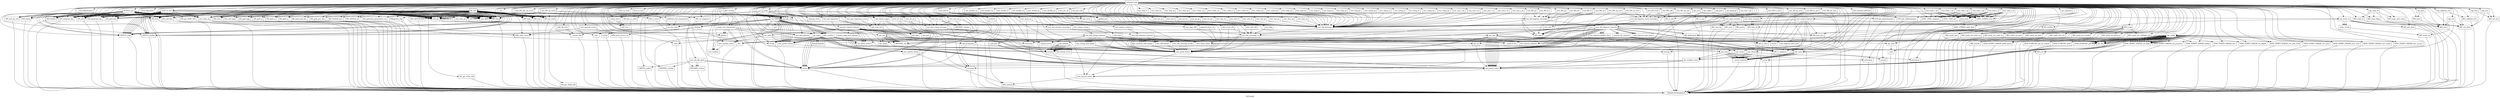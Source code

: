 digraph "Call graph" {
	label="Call graph";

	Node0x55c82ada8c90 [shape=record,label="{external node}"];
	Node0x55c82ada8c90 -> Node0x55c82ada8d30;
	Node0x55c82ada8c90 -> Node0x55c82ada8e00;
	Node0x55c82ada8c90 -> Node0x55c82ad3e880;
	Node0x55c82ada8c90 -> Node0x55c82ad3dba0;
	Node0x55c82ada8c90 -> Node0x55c82ad3dc40;
	Node0x55c82ada8c90 -> Node0x55c82ad3dc10;
	Node0x55c82ada8c90 -> Node0x55c82ada9120;
	Node0x55c82ada8c90 -> Node0x55c82ad3e260;
	Node0x55c82ada8c90 -> Node0x55c82ad3e110;
	Node0x55c82ada8c90 -> Node0x55c82ad3e500;
	Node0x55c82ada8c90 -> Node0x55c82ad3e570;
	Node0x55c82ada8c90 -> Node0x55c82ad3e5e0;
	Node0x55c82ada8c90 -> Node0x55c82ad3de40;
	Node0x55c82ada8c90 -> Node0x55c82ad3e730;
	Node0x55c82ada8c90 -> Node0x55c82ad3e7a0;
	Node0x55c82ada8c90 -> Node0x55c82ad3e8b0;
	Node0x55c82ada8c90 -> Node0x55c82ad650f0;
	Node0x55c82ada8c90 -> Node0x55c82ad3dac0;
	Node0x55c82ada8c90 -> Node0x55c82ad3e2d0;
	Node0x55c82ada8c90 -> Node0x55c82ad3e6c0;
	Node0x55c82ada8c90 -> Node0x55c82ad3e000;
	Node0x55c82ada8c90 -> Node0x55c82ad3e0a0;
	Node0x55c82ada8c90 -> Node0x55c82ada8d60;
	Node0x55c82ada8c90 -> Node0x55c82ada8eb0;
	Node0x55c82ada8c90 -> Node0x55c82ada8fd0;
	Node0x55c82ada8c90 -> Node0x55c82ada90b0;
	Node0x55c82ada8c90 -> Node0x55c82ada9200;
	Node0x55c82ada8c90 -> Node0x55c82ad64fa0;
	Node0x55c82ada8c90 -> Node0x55c82ad65010;
	Node0x55c82ada8c90 -> Node0x55c82ad65080;
	Node0x55c82ada8c90 -> Node0x55c82ad3e180;
	Node0x55c82ada8c90 -> Node0x55c82ad3e1f0;
	Node0x55c82ada8c90 -> Node0x55c82ad3e340;
	Node0x55c82ada8c90 -> Node0x55c82adb7480;
	Node0x55c82ada8c90 -> Node0x55c82ad3e3b0;
	Node0x55c82ada8c90 -> Node0x55c82ad3e420;
	Node0x55c82ada8c90 -> Node0x55c82ad67e70;
	Node0x55c82ada8c90 -> Node0x55c82ad3e490;
	Node0x55c82ada8c90 -> Node0x55c82ad3e810;
	Node0x55c82ada8c90 -> Node0x55c82ada8dd0;
	Node0x55c82ada8c90 -> Node0x55c82adb75e0;
	Node0x55c82ada8c90 -> Node0x55c82ada12a0;
	Node0x55c82ada8c90 -> Node0x55c82ada1340;
	Node0x55c82ada8c90 -> Node0x55c82ada13b0;
	Node0x55c82ada8c90 -> Node0x55c82ada1420;
	Node0x55c82ada8c90 -> Node0x55c82ada1450;
	Node0x55c82ada8c90 -> Node0x55c82ada16b0;
	Node0x55c82ada8c90 -> Node0x55c82ada18a0;
	Node0x55c82ada8c90 -> Node0x55c82ada1910;
	Node0x55c82ada8c90 -> Node0x55c82ada19b0;
	Node0x55c82ada8c90 -> Node0x55c82ada1a50;
	Node0x55c82ada8c90 -> Node0x55c82ada1af0;
	Node0x55c82ada8c90 -> Node0x55c82ada21b0;
	Node0x55c82ada8c90 -> Node0x55c82ada2220;
	Node0x55c82ada8c90 -> Node0x55c82ada2290;
	Node0x55c82ada8c90 -> Node0x55c82ada2300;
	Node0x55c82ada8c90 -> Node0x55c82ada2410;
	Node0x55c82ada8c90 -> Node0x55c82ada2480;
	Node0x55c82ada8c90 -> Node0x55c82ada24b0;
	Node0x55c82ada8c90 -> Node0x55c82ada25c0;
	Node0x55c82ada8c90 -> Node0x55c82ada25f0;
	Node0x55c82ada8c90 -> Node0x55c82ada26a0;
	Node0x55c82ada8c90 -> Node0x55c82ada2710;
	Node0x55c82ada8c90 -> Node0x55c82ada2810;
	Node0x55c82ada8c90 -> Node0x55c82ada2ab0;
	Node0x55c82ada8c90 -> Node0x55c82adb8750;
	Node0x55c82ada8c90 -> Node0x55c82adb8860;
	Node0x55c82ada8c90 -> Node0x55c82ada29d0;
	Node0x55c82ada8c90 -> Node0x55c82adb8890;
	Node0x55c82ada8c90 -> Node0x55c82ada16e0;
	Node0x55c82ada8c90 -> Node0x55c82ada2330;
	Node0x55c82ada8c90 -> Node0x55c82ada1b90;
	Node0x55c82ada8c90 -> Node0x55c82ada1800;
	Node0x55c82ada8c90 -> Node0x55c82ada28b0;
	Node0x55c82ada8c90 -> Node0x55c82ada1570;
	Node0x55c82ada8c90 -> Node0x55c82adb8a70;
	Node0x55c82ada8c90 -> Node0x55c82adb8aa0;
	Node0x55c82ada8c90 -> Node0x55c82adb8c40;
	Node0x55c82ada8c90 -> Node0x55c82adb8d20;
	Node0x55c82ada8c90 -> Node0x55c82ad3db30;
	Node0x55c82ada8c90 -> Node0x55c82adb8d50;
	Node0x55c82ada8c90 -> Node0x55c82adb8e00;
	Node0x55c82ada8c90 -> Node0x55c82ada3b30;
	Node0x55c82ada8c90 -> Node0x55c82ada3cb0;
	Node0x55c82ada8c90 -> Node0x55c82ada3ce0;
	Node0x55c82ada8c90 -> Node0x55c82ada3e50;
	Node0x55c82ada8c90 -> Node0x55c82ada3e80;
	Node0x55c82ada8c90 -> Node0x55c82ada3ef0;
	Node0x55c82ada8c90 -> Node0x55c82ad3da50;
	Node0x55c82ada8c90 -> Node0x55c82ada40f0;
	Node0x55c82ada8c90 -> Node0x55c82ada4190;
	Node0x55c82ada8c90 -> Node0x55c82ada4230;
	Node0x55c82ada8c90 -> Node0x55c82ada42d0;
	Node0x55c82ada8c90 -> Node0x55c82ad3e8e0;
	Node0x55c82ada8c90 -> Node0x55c82ada43a0;
	Node0x55c82ada8c90 -> Node0x55c82ada4440;
	Node0x55c82ada8c90 -> Node0x55c82ada44e0;
	Node0x55c82ada8c90 -> Node0x55c82ada4580;
	Node0x55c82ada8c90 -> Node0x55c82ada4620;
	Node0x55c82ada8c90 -> Node0x55c82ada46c0;
	Node0x55c82ada8c90 -> Node0x55c82ada4760;
	Node0x55c82ada8c90 -> Node0x55c82ada4800;
	Node0x55c82ada8c90 -> Node0x55c82ada48a0;
	Node0x55c82ada8c90 -> Node0x55c82ada4940;
	Node0x55c82ada8c90 -> Node0x55c82ada49e0;
	Node0x55c82ada8c90 -> Node0x55c82ada4a80;
	Node0x55c82ada8c90 -> Node0x55c82ada4b20;
	Node0x55c82ada8c90 -> Node0x55c82ada4bc0;
	Node0x55c82ada8c90 -> Node0x55c82ada4c60;
	Node0x55c82ada8c90 -> Node0x55c82ada4d00;
	Node0x55c82ada8c90 -> Node0x55c82ada4da0;
	Node0x55c82ada8c90 -> Node0x55c82ada4e40;
	Node0x55c82ada8c90 -> Node0x55c82ada4ee0;
	Node0x55c82ada8c90 -> Node0x55c82ada4f80;
	Node0x55c82ada8c90 -> Node0x55c82ada5020;
	Node0x55c82ada8c90 -> Node0x55c82ada50c0;
	Node0x55c82ada8c90 -> Node0x55c82ada5160;
	Node0x55c82ada8c90 -> Node0x55c82ada5200;
	Node0x55c82ada8c90 -> Node0x55c82ad58c40;
	Node0x55c82ada8c90 -> Node0x55c82ad58ce0;
	Node0x55c82ada8c90 -> Node0x55c82ad58d80;
	Node0x55c82ada8c90 -> Node0x55c82ad58e20;
	Node0x55c82ada8c90 -> Node0x55c82ad58ec0;
	Node0x55c82ada8c90 -> Node0x55c82ad58f60;
	Node0x55c82ada8c90 -> Node0x55c82ad59000;
	Node0x55c82ada8c90 -> Node0x55c82ad590a0;
	Node0x55c82ada8c90 -> Node0x55c82ad59140;
	Node0x55c82ada8c90 -> Node0x55c82ad591e0;
	Node0x55c82ada8c90 -> Node0x55c82ad59280;
	Node0x55c82ada8c90 -> Node0x55c82ada2b50;
	Node0x55c82ada8c90 -> Node0x55c82ada2bf0;
	Node0x55c82ada8c90 -> Node0x55c82ada2c90;
	Node0x55c82ada8c90 -> Node0x55c82ada2d30;
	Node0x55c82ada8c90 -> Node0x55c82ada2dd0;
	Node0x55c82ada8c90 -> Node0x55c82ada2e70;
	Node0x55c82ada8c90 -> Node0x55c82ad64f30;
	Node0x55c82ada8c90 -> Node0x55c82ada2f40;
	Node0x55c82ada8c90 -> Node0x55c82ada2fe0;
	Node0x55c82ada8c90 -> Node0x55c82ada8f20;
	Node0x55c82ada8c90 -> Node0x55c82ada9040;
	Node0x55c82ada8c90 -> Node0x55c82ada9190;
	Node0x55c82ada8c90 -> Node0x55c82ada3110;
	Node0x55c82ada8c90 -> Node0x55c82ada32d0;
	Node0x55c82ada8c90 -> Node0x55c82ada3300;
	Node0x55c82ada8c90 -> Node0x55c82ada3440;
	Node0x55c82ada8c90 -> Node0x55c82ada34e0;
	Node0x55c82ada8c90 -> Node0x55c82ada3610;
	Node0x55c82ada8c90 -> Node0x55c82ad3e650;
	Node0x55c82ada8c90 -> Node0x55c82ada3640;
	Node0x55c82ada8c90 -> Node0x55c82ada3820;
	Node0x55c82ada8c90 -> Node0x55c82ada3850;
	Node0x55c82ada8c90 -> Node0x55c82ada3950;
	Node0x55c82ada8c90 -> Node0x55c82ada3ab0;
	Node0x55c82ada8c90 -> Node0x55c82ad5b300;
	Node0x55c82ada8c90 -> Node0x55c82ad5b460;
	Node0x55c82ada8c90 -> Node0x55c82ad5b490;
	Node0x55c82ada8c90 -> Node0x55c82ad5b550;
	Node0x55c82ada8c90 -> Node0x55c82ad5b610;
	Node0x55c82ada8c90 -> Node0x55c82ad5b710;
	Node0x55c82ada8c90 -> Node0x55c82ad5b890;
	Node0x55c82ada8c90 -> Node0x55c82ad5b8c0;
	Node0x55c82ada8c90 -> Node0x55c82ad5b930;
	Node0x55c82ada8c90 -> Node0x55c82ad5ba80;
	Node0x55c82ada8c90 -> Node0x55c82ad5baf0;
	Node0x55c82ada8c90 -> Node0x55c82ad5bc40;
	Node0x55c82ada8c90 -> Node0x55c82ad5bcb0;
	Node0x55c82ada8c90 -> Node0x55c82ad5be40;
	Node0x55c82ada8c90 -> Node0x55c82ad5bee0;
	Node0x55c82ada8c90 -> Node0x55c82ad5bf50;
	Node0x55c82ada8c90 -> Node0x55c82ad5c040;
	Node0x55c82ada8c90 -> Node0x55c82ad5c070;
	Node0x55c82ada8c90 -> Node0x55c82ad5c170;
	Node0x55c82ada8c90 -> Node0x55c82ad5c400;
	Node0x55c82ada8c90 -> Node0x55c82ad5c470;
	Node0x55c82ada8c90 -> Node0x55c82ad5c4a0;
	Node0x55c82ada8c90 -> Node0x55c82ad5c6c0;
	Node0x55c82ada8c90 -> Node0x55c82ad5c730;
	Node0x55c82ada8c90 -> Node0x55c82ad5c760;
	Node0x55c82ada8c90 -> Node0x55c82ad5c990;
	Node0x55c82ada8c90 -> Node0x55c82ad5ca60;
	Node0x55c82ada8c90 -> Node0x55c82ad5cb60;
	Node0x55c82ada8c90 -> Node0x55c82ad5cb90;
	Node0x55c82ada8c90 -> Node0x55c82ad5cd10;
	Node0x55c82ada8c90 -> Node0x55c82ad5ce90;
	Node0x55c82ada8c90 -> Node0x55c82ad5d010;
	Node0x55c82ada8c90 -> Node0x55c82ad5d190;
	Node0x55c82ada8c90 -> Node0x55c82ad5d380;
	Node0x55c82ada8c90 -> Node0x55c82ad5d3f0;
	Node0x55c82ada8c90 -> Node0x55c82ada15e0;
	Node0x55c82ada8c90 -> Node0x55c82ada1d90;
	Node0x55c82ada8c90 -> Node0x55c82ad5d420;
	Node0x55c82ada8c90 -> Node0x55c82ad5d5f0;
	Node0x55c82ada8c90 -> Node0x55c82ad5d660;
	Node0x55c82ada8c90 -> Node0x55c82ad5dbb0;
	Node0x55c82ada8c90 -> Node0x55c82ad5dc50;
	Node0x55c82ada8c90 -> Node0x55c82ad5dcc0;
	Node0x55c82ada8c90 -> Node0x55c82ad5ddb0;
	Node0x55c82ada8c90 -> Node0x55c82ada1fc0;
	Node0x55c82ada8c90 -> Node0x55c82ad5dde0;
	Node0x55c82ada8c90 -> Node0x55c82ad5dea0;
	Node0x55c82ada8c90 -> Node0x55c82ad5e090;
	Node0x55c82ada8c90 -> Node0x55c82ad5e140;
	Node0x55c82ada8c90 -> Node0x55c82ad5e170;
	Node0x55c82ada8c90 -> Node0x55c82ad5e3f0;
	Node0x55c82ada8c90 -> Node0x55c82ad5e420;
	Node0x55c82ada8c90 -> Node0x55c82ad5e610;
	Node0x55c82ada8c90 -> Node0x55c82ad5e640;
	Node0x55c82ada8c90 -> Node0x55c82ad5e830;
	Node0x55c82ada8c90 -> Node0x55c82ada1f50;
	Node0x55c82ada8c90 -> Node0x55c82ad5e860;
	Node0x55c82ada8c90 -> Node0x55c82ad5ea20;
	Node0x55c82ada8c90 -> Node0x55c82ad5ea90;
	Node0x55c82ada8c90 -> Node0x55c82ad5eb00;
	Node0x55c82ada8c90 -> Node0x55c82ad5eb70;
	Node0x55c82ada8c90 -> Node0x55c82ad5ebe0;
	Node0x55c82ada8c90 -> Node0x55c82ad5f060;
	Node0x55c82ada8c90 -> Node0x55c82ad5f0d0;
	Node0x55c82ada8c90 -> Node0x55c82ad5f140;
	Node0x55c82ada8c90 -> Node0x55c82ad5f1b0;
	Node0x55c82ada8c90 -> Node0x55c82ad5f220;
	Node0x55c82ada8c90 -> Node0x55c82ad5faa0;
	Node0x55c82ada8c90 -> Node0x55c82ad5fb10;
	Node0x55c82ada8c90 -> Node0x55c82ad5fb80;
	Node0x55c82ada8c90 -> Node0x55c82ad5fbb0;
	Node0x55c82ada8c90 -> Node0x55c82ada1e30;
	Node0x55c82ada8c90 -> Node0x55c82adbf240;
	Node0x55c82ada8c90 -> Node0x55c82adbf1d0;
	Node0x55c82ada8c90 -> Node0x55c82adbf320;
	Node0x55c82ada8c90 -> Node0x55c82ada1ee0;
	Node0x55c82ada8c90 -> Node0x55c82adbf3f0;
	Node0x55c82ada8c90 -> Node0x55c82adb87c0;
	Node0x55c82ada8c90 -> Node0x55c82adb86b0;
	Node0x55c82ada8c90 -> Node0x55c82ada1dc0;
	Node0x55c82ada8c90 -> Node0x55c82ada2880;
	Node0x55c82ada8c90 -> Node0x55c82adbf450;
	Node0x55c82ada8c90 -> Node0x55c82adbf5e0;
	Node0x55c82ada8c90 -> Node0x55c82adbf650;
	Node0x55c82ada8c90 -> Node0x55c82ada2a40;
	Node0x55c82ada8c90 -> Node0x55c82adbf750;
	Node0x55c82ada8c90 -> Node0x55c82ada2060;
	Node0x55c82ada8c90 -> Node0x55c82adbf7f0;
	Node0x55c82ada8c90 -> Node0x55c82adb8940;
	Node0x55c82ada8c90 -> Node0x55c82ada1790;
	Node0x55c82ada8c90 -> Node0x55c82adbf8f0;
	Node0x55c82ada8c90 -> Node0x55c82ada20d0;
	Node0x55c82ada8c90 -> Node0x55c82adbf9f0;
	Node0x55c82ada8c90 -> Node0x55c82ada3140;
	Node0x55c82ada8c90 -> Node0x55c82adbfd90;
	Node0x55c82ada8c90 -> Node0x55c82adc0290;
	Node0x55c82ada8c90 -> Node0x55c82ada39f0;
	Node0x55c82ada8c90 -> Node0x55c82adc0420;
	Node0x55c82ada8c90 -> Node0x55c82adc0590;
	Node0x55c82ada8c90 -> Node0x55c82ad5b3a0;
	Node0x55c82ada8c90 -> Node0x55c82adc0c30;
	Node0x55c82ada8c90 -> Node0x55c82adc0ca0;
	Node0x55c82ada8c90 -> Node0x55c82ada37b0;
	Node0x55c82ada8c90 -> Node0x55c82adc0f10;
	Node0x55c82ada8c90 -> Node0x55c82ada2920;
	Node0x55c82ada8c90 -> Node0x55c82adbf530;
	Node0x55c82ada8c90 -> Node0x55c82ad59320;
	Node0x55c82ada8c90 -> Node0x55c82ad59790;
	Node0x55c82ada8c90 -> Node0x55c82ad593c0;
	Node0x55c82ada8c90 -> Node0x55c82ad599f0;
	Node0x55c82ada8c90 -> Node0x55c82ad59350;
	Node0x55c82ada8c90 -> Node0x55c82ad59be0;
	Node0x55c82ada8c90 -> Node0x55c82ad594c0;
	Node0x55c82ada8c90 -> Node0x55c82ad59c80;
	Node0x55c82ada8c90 -> Node0x55c82ad59530;
	Node0x55c82ada8c90 -> Node0x55c82ad59de0;
	Node0x55c82ada8c90 -> Node0x55c82ad595a0;
	Node0x55c82ada8c90 -> Node0x55c82ad59f60;
	Node0x55c82ada8c90 -> Node0x55c82ad59610;
	Node0x55c82ada8c90 -> Node0x55c82ad5a070;
	Node0x55c82ada8c90 -> Node0x55c82ad59680;
	Node0x55c82ada8c90 -> Node0x55c82ad5a160;
	Node0x55c82ada8c90 -> Node0x55c82ad596f0;
	Node0x55c82ada8c90 -> Node0x55c82ad59800;
	Node0x55c82ada8c90 -> Node0x55c82ad5a200;
	Node0x55c82ada8c90 -> Node0x55c82ad59830;
	Node0x55c82ada8c90 -> Node0x55c82ad5a000;
	Node0x55c82ada8c90 -> Node0x55c82ad59d20;
	Node0x55c82ada8c90 -> Node0x55c82ad59a90;
	Node0x55c82ada8c90 -> Node0x55c82ad59a20;
	Node0x55c82ada8c90 -> Node0x55c82ad59b40;
	Node0x55c82ada8c90 -> Node0x55c82ad598a0;
	Node0x55c82ada8c90 -> Node0x55c82ad5a470;
	Node0x55c82ada8e00 [shape=record,label="{dh_test}"];
	Node0x55c82ada8e00 -> Node0x55c82ada8d60;
	Node0x55c82ada8e00 -> Node0x55c82ada8f20;
	Node0x55c82ada8e00 -> Node0x55c82ada8eb0;
	Node0x55c82ada8e00 -> Node0x55c82ada8f20;
	Node0x55c82ada8e00 -> Node0x55c82ada8eb0;
	Node0x55c82ada8e00 -> Node0x55c82ada8f20;
	Node0x55c82ada8e00 -> Node0x55c82ada8eb0;
	Node0x55c82ada8e00 -> Node0x55c82ada8f20;
	Node0x55c82ada8e00 -> Node0x55c82ada8eb0;
	Node0x55c82ada8e00 -> Node0x55c82ada8f20;
	Node0x55c82ada8e00 -> Node0x55c82ada8fd0;
	Node0x55c82ada8e00 -> Node0x55c82ada9040;
	Node0x55c82ada8e00 -> Node0x55c82ada8fd0;
	Node0x55c82ada8e00 -> Node0x55c82ada9040;
	Node0x55c82ada8e00 -> Node0x55c82ada8fd0;
	Node0x55c82ada8e00 -> Node0x55c82ada9040;
	Node0x55c82ada8e00 -> Node0x55c82ada90b0;
	Node0x55c82ada8e00 -> Node0x55c82ada9040;
	Node0x55c82ada8e00 -> Node0x55c82ada9120;
	Node0x55c82ada8e00 -> Node0x55c82ada9190;
	Node0x55c82ada8e00 -> Node0x55c82ada9190;
	Node0x55c82ada8e00 -> Node0x55c82ada9190;
	Node0x55c82ada8e00 -> Node0x55c82ada9190;
	Node0x55c82ada8e00 -> Node0x55c82ada9190;
	Node0x55c82ada8e00 -> Node0x55c82ada9190;
	Node0x55c82ada8e00 -> Node0x55c82ada9190;
	Node0x55c82ada8e00 -> Node0x55c82ada9190;
	Node0x55c82ada8e00 -> Node0x55c82ada9190;
	Node0x55c82ada8e00 -> Node0x55c82ada9190;
	Node0x55c82ada8e00 -> Node0x55c82ada9200;
	Node0x55c82ada8e00 -> Node0x55c82ad64f30;
	Node0x55c82ada8e00 -> Node0x55c82ad64f30;
	Node0x55c82ada8e00 -> Node0x55c82ad64f30;
	Node0x55c82ada8e00 -> Node0x55c82ad64fa0;
	Node0x55c82ada8e00 -> Node0x55c82ad64f30;
	Node0x55c82ada8e00 -> Node0x55c82ad65010;
	Node0x55c82ada8e00 -> Node0x55c82ad64f30;
	Node0x55c82ada8e00 -> Node0x55c82ad65080;
	Node0x55c82ada8e00 -> Node0x55c82ad64f30;
	Node0x55c82ada8e00 -> Node0x55c82ada8fd0;
	Node0x55c82ada8e00 -> Node0x55c82ada9040;
	Node0x55c82ada8e00 -> Node0x55c82ad650f0;
	Node0x55c82ada8e00 -> Node0x55c82ada9040;
	Node0x55c82ada8e00 -> Node0x55c82ad3e110;
	Node0x55c82ada8e00 -> Node0x55c82ad64f30;
	Node0x55c82ada8e00 -> Node0x55c82ad64f30;
	Node0x55c82ada8e00 -> Node0x55c82ad3e180;
	Node0x55c82ada8e00 -> Node0x55c82ad64f30;
	Node0x55c82ada8e00 -> Node0x55c82ad3e1f0;
	Node0x55c82ada8e00 -> Node0x55c82ad64f30;
	Node0x55c82ada8e00 -> Node0x55c82ad3e260;
	Node0x55c82ada8e00 -> Node0x55c82ada9190;
	Node0x55c82ada8e00 -> Node0x55c82ad3e2d0;
	Node0x55c82ada8e00 -> Node0x55c82ad3e340;
	Node0x55c82ada8e00 -> Node0x55c82ada8f20;
	Node0x55c82ada8e00 -> Node0x55c82ad3e3b0;
	Node0x55c82ada8e00 -> Node0x55c82ada8d60;
	Node0x55c82ada8e00 -> Node0x55c82ada8f20;
	Node0x55c82ada8e00 -> Node0x55c82ad3e420;
	Node0x55c82ada8e00 -> Node0x55c82ada9040;
	Node0x55c82ada8e00 -> Node0x55c82ada9120;
	Node0x55c82ada8e00 -> Node0x55c82ada9190;
	Node0x55c82ada8e00 -> Node0x55c82ada9190;
	Node0x55c82ada8e00 -> Node0x55c82ada9190;
	Node0x55c82ada8e00 -> Node0x55c82ada9190;
	Node0x55c82ada8e00 -> Node0x55c82ada9190;
	Node0x55c82ada8e00 -> Node0x55c82ada9190;
	Node0x55c82ada8e00 -> Node0x55c82ada9190;
	Node0x55c82ada8e00 -> Node0x55c82ada9190;
	Node0x55c82ada8e00 -> Node0x55c82ada9190;
	Node0x55c82ada8e00 -> Node0x55c82ada9190;
	Node0x55c82ada8e00 -> Node0x55c82ada9200;
	Node0x55c82ada8e00 -> Node0x55c82ada8d60;
	Node0x55c82ada8e00 -> Node0x55c82ada8f20;
	Node0x55c82ada8e00 -> Node0x55c82ad67e70;
	Node0x55c82ada8e00 -> Node0x55c82ada8f20;
	Node0x55c82ada8e00 -> Node0x55c82ad67e70;
	Node0x55c82ada8e00 -> Node0x55c82ada8f20;
	Node0x55c82ada8e00 -> Node0x55c82ada90b0;
	Node0x55c82ada8e00 -> Node0x55c82ada9040;
	Node0x55c82ada8e00 -> Node0x55c82ad3e260;
	Node0x55c82ada8e00 -> Node0x55c82ad3e110;
	Node0x55c82ada8e00 -> Node0x55c82ad3e260;
	Node0x55c82ada8e00 -> Node0x55c82ad3e110;
	Node0x55c82ada8e00 -> Node0x55c82ad3e490;
	Node0x55c82ada8e00 -> Node0x55c82ada8f20;
	Node0x55c82ada8e00 -> Node0x55c82ad67e70;
	Node0x55c82ada8e00 -> Node0x55c82ada8f20;
	Node0x55c82ada8e00 -> Node0x55c82ad650f0;
	Node0x55c82ada8e00 -> Node0x55c82ada9040;
	Node0x55c82ada8e00 -> Node0x55c82ad3e500;
	Node0x55c82ada8e00 -> Node0x55c82ad3e570;
	Node0x55c82ada8e00 -> Node0x55c82ada8f20;
	Node0x55c82ada8e00 -> Node0x55c82ad3e5e0;
	Node0x55c82ada8e00 -> Node0x55c82ada9040;
	Node0x55c82ada8e00 -> Node0x55c82ad3e500;
	Node0x55c82ada8e00 -> Node0x55c82ad3e570;
	Node0x55c82ada8e00 -> Node0x55c82ada8f20;
	Node0x55c82ada8e00 -> Node0x55c82ad3e5e0;
	Node0x55c82ada8e00 -> Node0x55c82ada9040;
	Node0x55c82ada8e00 -> Node0x55c82ad3e500;
	Node0x55c82ada8e00 -> Node0x55c82ad3e570;
	Node0x55c82ada8e00 -> Node0x55c82ada8f20;
	Node0x55c82ada8e00 -> Node0x55c82ad3e5e0;
	Node0x55c82ada8e00 -> Node0x55c82ada9040;
	Node0x55c82ada8e00 -> Node0x55c82ada9040;
	Node0x55c82ada8e00 -> Node0x55c82ad3e650;
	Node0x55c82ada8e00 -> Node0x55c82ad3e650;
	Node0x55c82ada8e00 -> Node0x55c82ad3e6c0;
	Node0x55c82ada8e00 -> Node0x55c82ad3e6c0;
	Node0x55c82ada8e00 -> Node0x55c82ad3e6c0;
	Node0x55c82ada8e00 -> Node0x55c82ad3e6c0;
	Node0x55c82ada8e00 -> Node0x55c82ad3e730;
	Node0x55c82ada8e00 -> Node0x55c82ad3e730;
	Node0x55c82ada8e00 -> Node0x55c82ad3e730;
	Node0x55c82ada8e00 -> Node0x55c82ad3e7a0;
	Node0x55c82ada8e00 -> Node0x55c82ad3e7a0;
	Node0x55c82ada8e00 -> Node0x55c82ad3e7a0;
	Node0x55c82ada8e00 -> Node0x55c82ad3e6c0;
	Node0x55c82ada8e00 -> Node0x55c82ad3e6c0;
	Node0x55c82ada8e00 -> Node0x55c82ad3e6c0;
	Node0x55c82ada8e00 -> Node0x55c82ad3e810;
	Node0x55c82ada8e00 -> Node0x55c82ad3e7a0;
	Node0x55c82ada8d30 [shape=record,label="{setup_tests}"];
	Node0x55c82ada8d30 -> Node0x55c82ada8dd0;
	Node0x55c82ada8d30 -> Node0x55c82ada8dd0;
	Node0x55c82ada8d30 -> Node0x55c82ada8dd0;
	Node0x55c82ad3e880 [shape=record,label="{rfc5114_test}"];
	Node0x55c82ad3e880 -> Node0x55c82ada8cc0;
	Node0x55c82ad3e880 -> Node0x55c82ada8f20;
	Node0x55c82ad3e880 -> Node0x55c82ada8cc0;
	Node0x55c82ad3e880 -> Node0x55c82ada8f20;
	Node0x55c82ad3e880 -> Node0x55c82ad3e8b0;
	Node0x55c82ad3e880 -> Node0x55c82ada8f20;
	Node0x55c82ad3e880 -> Node0x55c82ad3e8b0;
	Node0x55c82ad3e880 -> Node0x55c82ada8f20;
	Node0x55c82ad3e880 -> Node0x55c82ad650f0;
	Node0x55c82ad3e880 -> Node0x55c82ada9040;
	Node0x55c82ad3e880 -> Node0x55c82ad3e8b0;
	Node0x55c82ad3e880 -> Node0x55c82ada8f20;
	Node0x55c82ad3e880 -> Node0x55c82ad3e8b0;
	Node0x55c82ad3e880 -> Node0x55c82ada8f20;
	Node0x55c82ad3e880 -> Node0x55c82ad650f0;
	Node0x55c82ad3e880 -> Node0x55c82ada9040;
	Node0x55c82ad3e880 -> Node0x55c82ad3e500;
	Node0x55c82ad3e880 -> Node0x55c82ad3e8e0;
	Node0x55c82ad3e880 -> Node0x55c82ad3e500;
	Node0x55c82ad3e880 -> Node0x55c82ad3e8e0;
	Node0x55c82ad3e880 -> Node0x55c82ad3e500;
	Node0x55c82ad3e880 -> Node0x55c82ad3e570;
	Node0x55c82ad3e880 -> Node0x55c82ada8f20;
	Node0x55c82ad3e880 -> Node0x55c82ad3e500;
	Node0x55c82ad3e880 -> Node0x55c82ad3e570;
	Node0x55c82ad3e880 -> Node0x55c82ada8f20;
	Node0x55c82ad3e880 -> Node0x55c82ad3e110;
	Node0x55c82ad3e880 -> Node0x55c82ad3e5e0;
	Node0x55c82ad3e880 -> Node0x55c82ad3da50;
	Node0x55c82ad3e880 -> Node0x55c82ad3e110;
	Node0x55c82ad3e880 -> Node0x55c82ad3e5e0;
	Node0x55c82ad3e880 -> Node0x55c82ad3da50;
	Node0x55c82ad3e880 -> Node0x55c82ad3e650;
	Node0x55c82ad3e880 -> Node0x55c82ad3e650;
	Node0x55c82ad3e880 -> Node0x55c82ad3e7a0;
	Node0x55c82ad3e880 -> Node0x55c82ad3e7a0;
	Node0x55c82ad3e880 -> Node0x55c82ad3e730;
	Node0x55c82ad3e880 -> Node0x55c82ad3e730;
	Node0x55c82ad3e880 -> Node0x55c82ad3dac0;
	Node0x55c82ad3e880 -> Node0x55c82ada8f20;
	Node0x55c82ad3e880 -> Node0x55c82ad3e500;
	Node0x55c82ad3e880 -> Node0x55c82ad3e570;
	Node0x55c82ad3e880 -> Node0x55c82ada8f20;
	Node0x55c82ad3e880 -> Node0x55c82ad3e8b0;
	Node0x55c82ad3e880 -> Node0x55c82ada8f20;
	Node0x55c82ad3e880 -> Node0x55c82ad3e260;
	Node0x55c82ad3e880 -> Node0x55c82ad3e5e0;
	Node0x55c82ad3e880 -> Node0x55c82ad3e2d0;
	Node0x55c82ad3e880 -> Node0x55c82ad3e6c0;
	Node0x55c82ad3e880 -> Node0x55c82ad3e7a0;
	Node0x55c82ad3e880 -> Node0x55c82ad3e730;
	Node0x55c82ad3e880 -> Node0x55c82ad3e6c0;
	Node0x55c82ad3e880 -> Node0x55c82ad3e7a0;
	Node0x55c82ad3e880 -> Node0x55c82ad3e7a0;
	Node0x55c82ad3e880 -> Node0x55c82ad3e6c0;
	Node0x55c82ad3e880 -> Node0x55c82ad3e6c0;
	Node0x55c82ad3e880 -> Node0x55c82ad3e730;
	Node0x55c82ad3e880 -> Node0x55c82ad3e730;
	Node0x55c82ad3e880 -> Node0x55c82ad3db30;
	Node0x55c82ad3e880 -> Node0x55c82ad3e6c0;
	Node0x55c82ad3e880 -> Node0x55c82ad3e7a0;
	Node0x55c82ad3e880 -> Node0x55c82ad3e7a0;
	Node0x55c82ad3e880 -> Node0x55c82ad3e730;
	Node0x55c82ad3e880 -> Node0x55c82ad3e730;
	Node0x55c82ad3e880 -> Node0x55c82ad3db30;
	Node0x55c82ad3dba0 [shape=record,label="{rfc7919_test}"];
	Node0x55c82ad3dba0 -> Node0x55c82ad3dc10;
	Node0x55c82ad3dba0 -> Node0x55c82ada8f20;
	Node0x55c82ad3dba0 -> Node0x55c82ada9120;
	Node0x55c82ad3dba0 -> Node0x55c82ada9190;
	Node0x55c82ad3dba0 -> Node0x55c82ada9190;
	Node0x55c82ad3dba0 -> Node0x55c82ada9190;
	Node0x55c82ad3dba0 -> Node0x55c82ada9190;
	Node0x55c82ad3dba0 -> Node0x55c82ada9190;
	Node0x55c82ad3dba0 -> Node0x55c82ad3e260;
	Node0x55c82ad3dba0 -> Node0x55c82ad3e110;
	Node0x55c82ad3dba0 -> Node0x55c82ad3dc10;
	Node0x55c82ad3dba0 -> Node0x55c82ada8f20;
	Node0x55c82ad3dba0 -> Node0x55c82ad3e260;
	Node0x55c82ad3dba0 -> Node0x55c82ad3e110;
	Node0x55c82ad3dba0 -> Node0x55c82ad3e500;
	Node0x55c82ad3dba0 -> Node0x55c82ad3e570;
	Node0x55c82ad3dba0 -> Node0x55c82ada8f20;
	Node0x55c82ad3dba0 -> Node0x55c82ad3e5e0;
	Node0x55c82ad3dba0 -> Node0x55c82ada9040;
	Node0x55c82ad3dba0 -> Node0x55c82ad3e500;
	Node0x55c82ad3dba0 -> Node0x55c82ad3e570;
	Node0x55c82ad3dba0 -> Node0x55c82ada8f20;
	Node0x55c82ad3dba0 -> Node0x55c82ad3e5e0;
	Node0x55c82ad3dba0 -> Node0x55c82ada9040;
	Node0x55c82ad3dba0 -> Node0x55c82ada9040;
	Node0x55c82ad3dba0 -> Node0x55c82ad3e650;
	Node0x55c82ad3dba0 -> Node0x55c82ad3e730;
	Node0x55c82ad3dba0 -> Node0x55c82ad3e730;
	Node0x55c82ad3dba0 -> Node0x55c82ad3e7a0;
	Node0x55c82ad3dba0 -> Node0x55c82ad3e7a0;
	Node0x55c82ad3da50 [shape=record,label="{test_int_ne}"];
	Node0x55c82ad3da50 -> Node0x55c82ada3ff0;
	Node0x55c82ada40f0 [shape=record,label="{test_int_lt}"];
	Node0x55c82ada40f0 -> Node0x55c82ada3ff0;
	Node0x55c82ada4190 [shape=record,label="{test_int_le}"];
	Node0x55c82ada4190 -> Node0x55c82ada3ff0;
	Node0x55c82ada4230 [shape=record,label="{test_int_gt}"];
	Node0x55c82ada4230 -> Node0x55c82ada3ff0;
	Node0x55c82ada42d0 [shape=record,label="{test_int_ge}"];
	Node0x55c82ada42d0 -> Node0x55c82ada3ff0;
	Node0x55c82ad3e8e0 [shape=record,label="{test_uint_eq}"];
	Node0x55c82ad3e8e0 -> Node0x55c82ada3ff0;
	Node0x55c82ada43a0 [shape=record,label="{test_uint_ne}"];
	Node0x55c82ada43a0 -> Node0x55c82ada3ff0;
	Node0x55c82ada4440 [shape=record,label="{test_uint_lt}"];
	Node0x55c82ada4440 -> Node0x55c82ada3ff0;
	Node0x55c82ada1a50 [shape=record,label="{strdup}"];
	Node0x55c82ada1a50 -> Node0x55c82ada8cc0;
	Node0x55c82ada1af0 [shape=record,label="{run_tests}"];
	Node0x55c82ada1af0 -> Node0x55c82ada1b60;
	Node0x55c82ada1af0 -> Node0x55c82ada16e0;
	Node0x55c82ada1af0 -> Node0x55c82ada16e0;
	Node0x55c82ada1af0 -> Node0x55c82ada16e0;
	Node0x55c82ada1af0 -> Node0x55c82ada1790;
	Node0x55c82ada1af0 -> Node0x55c82ada1b90;
	Node0x55c82ada1af0 -> Node0x55c82ada16e0;
	Node0x55c82ada1af0 -> Node0x55c82ada16e0;
	Node0x55c82ada1af0 -> Node0x55c82ada1790;
	Node0x55c82ada1af0 -> Node0x55c82ada1910;
	Node0x55c82ada1af0 -> Node0x55c82ada8cc0;
	Node0x55c82ada1af0 -> Node0x55c82ada1c40;
	Node0x55c82ada1af0 -> Node0x55c82ada1cb0;
	Node0x55c82ada1af0 -> Node0x55c82ada16e0;
	Node0x55c82ada1af0 -> Node0x55c82ada16e0;
	Node0x55c82ada1af0 -> Node0x55c82ada1790;
	Node0x55c82ada1af0 -> Node0x55c82ada1b90;
	Node0x55c82ada1af0 -> Node0x55c82ada1d20;
	Node0x55c82ada1af0 -> Node0x55c82ada1910;
	Node0x55c82ada1af0 -> Node0x55c82ada8cc0;
	Node0x55c82ada1af0 -> Node0x55c82ada1cb0;
	Node0x55c82ada1af0 -> Node0x55c82ada1c40;
	Node0x55c82ada1af0 -> Node0x55c82ada1c40;
	Node0x55c82ada1af0 -> Node0x55c82ada1c40;
	Node0x55c82ada1b60 [shape=record,label="{process_shared_options}"];
	Node0x55c82ada1b60 -> Node0x55c82ada1d90;
	Node0x55c82ada1b60 -> Node0x55c82ada1e30;
	Node0x55c82ada1b60 -> Node0x55c82ada1570;
	Node0x55c82ada1b60 -> Node0x55c82ada1dc0;
	Node0x55c82ada1b60 -> Node0x55c82ada1ee0;
	Node0x55c82ada1b60 -> Node0x55c82ada1f50;
	Node0x55c82ada1b60 -> Node0x55c82ada1ee0;
	Node0x55c82ada1b60 -> Node0x55c82ada1f50;
	Node0x55c82ada1b60 -> Node0x55c82ada1fc0;
	Node0x55c82ada1b60 -> Node0x55c82ada1f50;
	Node0x55c82ada1b60 -> Node0x55c82ada1fc0;
	Node0x55c82ada1b60 -> Node0x55c82ada1f50;
	Node0x55c82ada1b60 -> Node0x55c82ada1fc0;
	Node0x55c82ada1b60 -> Node0x55c82ada1500;
	Node0x55c82ada1b60 -> Node0x55c82ada2030;
	Node0x55c82ada1c40 [shape=record,label="{test_verdict}"];
	Node0x55c82ada1c40 -> Node0x55c82ada1790;
	Node0x55c82ada1c40 -> Node0x55c82ada20d0;
	Node0x55c82ada1c40 -> Node0x55c82ada16e0;
	Node0x55c82ada1c40 -> Node0x55c82ada2060;
	Node0x55c82ada1c40 -> Node0x55c82ada16e0;
	Node0x55c82ada1c40 -> Node0x55c82ada16e0;
	Node0x55c82ada1c40 -> Node0x55c82ada1790;
	Node0x55c82ada1cb0 [shape=record,label="{finalize}"];
	Node0x55c82ada1cb0 -> Node0x55c82ad3e2d0;
	Node0x55c82ada1cb0 -> Node0x55c82ada21b0;
	Node0x55c82ada1d20 [shape=record,label="{gcd}"];
	Node0x55c82ada2220 [shape=record,label="{llvm.va_start}"];
	Node0x55c82ada2290 [shape=record,label="{llvm.va_end}"];
	Node0x55c82ada2030 [shape=record,label="{check_single_test_params}"];
	Node0x55c82ada2030 -> Node0x55c82ada2300;
	Node0x55c82ada2030 -> Node0x55c82ada1450;
	Node0x55c82ada2030 -> Node0x55c82ada2330;
	Node0x55c82ada2030 -> Node0x55c82ada2330;
	Node0x55c82ada2030 -> Node0x55c82ada2330;
	Node0x55c82ada2300 [shape=record,label="{strcmp}"];
	Node0x55c82ada2300 -> Node0x55c82ada8cc0;
	Node0x55c82ada2410 [shape=record,label="{glue_strings}"];
	Node0x55c82ada2410 -> Node0x55c82ada2480;
	Node0x55c82ada2410 -> Node0x55c82ad3e570;
	Node0x55c82ada2410 -> Node0x55c82ada8f20;
	Node0x55c82ada2410 -> Node0x55c82ada24b0;
	Node0x55c82ada2410 -> Node0x55c82ada2480;
	Node0x55c82ada2480 [shape=record,label="{strlen}"];
	Node0x55c82ada2480 -> Node0x55c82ada8cc0;
	Node0x55c82ada24b0 [shape=record,label="{strcpy}"];
	Node0x55c82ada24b0 -> Node0x55c82ada8cc0;
	Node0x55c82ada25c0 [shape=record,label="{test_mk_file_path}"];
	Node0x55c82ada25c0 -> Node0x55c82ada2480;
	Node0x55c82ada25c0 -> Node0x55c82ada2480;
	Node0x55c82ada25c0 -> Node0x55c82ada2480;
	Node0x55c82ada25c0 -> Node0x55c82ada25f0;
	Node0x55c82ada25c0 -> Node0x55c82ada26a0;
	Node0x55c82ada25c0 -> Node0x55c82ada2710;
	Node0x55c82ada25c0 -> Node0x55c82ada2710;
	Node0x55c82ada25f0 [shape=record,label="{CRYPTO_zalloc}"];
	Node0x55c82ada25f0 -> Node0x55c82ada8cc0;
	Node0x55c82ada26a0 [shape=record,label="{OPENSSL_strlcpy}"];
	Node0x55c82ada26a0 -> Node0x55c82ada8cc0;
	Node0x55c82ada2710 [shape=record,label="{OPENSSL_strlcat}"];
	Node0x55c82ada2710 -> Node0x55c82ada8cc0;
	Node0x55c82ad5c400 [shape=record,label="{test_BN_abs_eq_word}"];
	Node0x55c82ad5c400 -> Node0x55c82ad5c470;
	Node0x55c82ad5c400 -> Node0x55c82ada8eb0;
	Node0x55c82ad5c400 -> Node0x55c82ad67e70;
	Node0x55c82ad5c400 -> Node0x55c82ad5c4a0;
	Node0x55c82ad5c400 -> Node0x55c82ada8fd0;
	Node0x55c82ad5c400 -> Node0x55c82ada39f0;
	Node0x55c82ad5c400 -> Node0x55c82ad3e6c0;
	Node0x55c82ad5c400 -> Node0x55c82ad3e6c0;
	Node0x55c82ad5c470 [shape=record,label="{BN_abs_is_word}"];
	Node0x55c82ad5c470 -> Node0x55c82ada8cc0;
	Node0x55c82ad5c4a0 [shape=record,label="{BN_set_negative}"];
	Node0x55c82ad5c4a0 -> Node0x55c82ada8cc0;
	Node0x55c82ad5c6c0 [shape=record,label="{test_time_t_eq}"];
	Node0x55c82ad5c6c0 -> Node0x55c82ad5c730;
	Node0x55c82ad5c6c0 -> Node0x55c82ad5c730;
	Node0x55c82ad5c6c0 -> Node0x55c82ad5c760;
	Node0x55c82ad5c6c0 -> Node0x55c82ad5c810;
	Node0x55c82ad5c6c0 -> Node0x55c82ad5c810;
	Node0x55c82ad5c6c0 -> Node0x55c82ada3ff0;
	Node0x55c82ad5c6c0 -> Node0x55c82ad5c990;
	Node0x55c82ad5c6c0 -> Node0x55c82ad5c990;
	Node0x55c82ad5c730 [shape=record,label="{ASN1_TIME_set}"];
	Node0x55c82ad5c730 -> Node0x55c82ada8cc0;
	Node0x55c82ad5c760 [shape=record,label="{ASN1_TIME_compare}"];
	Node0x55c82ad5c760 -> Node0x55c82ada8cc0;
	Node0x55c82ad5c810 [shape=record,label="{print_time}"];
	Node0x55c82ad5c810 -> Node0x55c82ad5ca60;
	Node0x55c82ad5c990 [shape=record,label="{ASN1_STRING_free}"];
	Node0x55c82ad5c990 -> Node0x55c82ada8cc0;
	Node0x55c82ad5ca60 [shape=record,label="{ASN1_STRING_get0_data}"];
	Node0x55c82ad5ca60 -> Node0x55c82ada8cc0;
	Node0x55c82ad5cb60 [shape=record,label="{test_time_t_ne}"];
	Node0x55c82ad5cb60 -> Node0x55c82ad5c730;
	Node0x55c82ad5cb60 -> Node0x55c82ad5c730;
	Node0x55c82ad5cb60 -> Node0x55c82ad5c760;
	Node0x55c82ad5cb60 -> Node0x55c82ad5c810;
	Node0x55c82ad5cb60 -> Node0x55c82ad5c810;
	Node0x55c82ad5cb60 -> Node0x55c82ada3ff0;
	Node0x55c82ad5cb60 -> Node0x55c82ad5c990;
	Node0x55c82ad5cb60 -> Node0x55c82ad5c990;
	Node0x55c82ad5cb90 [shape=record,label="{test_time_t_gt}"];
	Node0x55c82ad5cb90 -> Node0x55c82ad5c730;
	Node0x55c82ad5cb90 -> Node0x55c82ad5c730;
	Node0x55c82ad5cb90 -> Node0x55c82ad5c760;
	Node0x55c82ad5cb90 -> Node0x55c82ad5c810;
	Node0x55c82ad5cb90 -> Node0x55c82ad5c810;
	Node0x55c82ad5cb90 -> Node0x55c82ada3ff0;
	Node0x55c82ad5cb90 -> Node0x55c82ad5c990;
	Node0x55c82ad5cb90 -> Node0x55c82ad5c990;
	Node0x55c82ad5cd10 [shape=record,label="{test_time_t_ge}"];
	Node0x55c82ad5cd10 -> Node0x55c82ad5c730;
	Node0x55c82ad5cd10 -> Node0x55c82ad5c730;
	Node0x55c82ad5cd10 -> Node0x55c82ad5c760;
	Node0x55c82ad5cd10 -> Node0x55c82ad5c810;
	Node0x55c82ad5cd10 -> Node0x55c82ad5c810;
	Node0x55c82ad5cd10 -> Node0x55c82ada3ff0;
	Node0x55c82ad5cd10 -> Node0x55c82ad5c990;
	Node0x55c82ad5cd10 -> Node0x55c82ad5c990;
	Node0x55c82ad5ce90 [shape=record,label="{test_time_t_lt}"];
	Node0x55c82ad5ce90 -> Node0x55c82ad5c730;
	Node0x55c82ad5ce90 -> Node0x55c82ad5c730;
	Node0x55c82ad5ce90 -> Node0x55c82ad5c760;
	Node0x55c82ad5ce90 -> Node0x55c82ad5c810;
	Node0x55c82ad5ce90 -> Node0x55c82ad5c810;
	Node0x55c82ad5ce90 -> Node0x55c82ada3ff0;
	Node0x55c82ad5ce90 -> Node0x55c82ad5c990;
	Node0x55c82ad5ce90 -> Node0x55c82ad5c990;
	Node0x55c82ad5d010 [shape=record,label="{test_time_t_le}"];
	Node0x55c82ad5d010 -> Node0x55c82ad5c730;
	Node0x55c82ad5d010 -> Node0x55c82ad5c730;
	Node0x55c82ad5d010 -> Node0x55c82ad5c760;
	Node0x55c82ad5d010 -> Node0x55c82ad5c810;
	Node0x55c82ad5d010 -> Node0x55c82ad5c810;
	Node0x55c82ad5d010 -> Node0x55c82ada3ff0;
	Node0x55c82ad5d010 -> Node0x55c82ad5c990;
	Node0x55c82ad5d010 -> Node0x55c82ad5c990;
	Node0x55c82ad5d190 [shape=record,label="{opt_progname}"];
	Node0x55c82ad5d190 -> Node0x55c82ada2480;
	Node0x55c82ad5d190 -> Node0x55c82ad5d380;
	Node0x55c82ad5d380 [shape=record,label="{strncpy}"];
	Node0x55c82ad5d380 -> Node0x55c82ada8cc0;
	Node0x55c82ad5d3f0 [shape=record,label="{opt_getprog}"];
	Node0x55c82ad3e3b0 [shape=record,label="{BN_GENCB_set}"];
	Node0x55c82ad3e3b0 -> Node0x55c82ada8cc0;
	Node0x55c82ad3e420 [shape=record,label="{DH_generate_parameters_ex}"];
	Node0x55c82ad3e420 -> Node0x55c82ada8cc0;
	Node0x55c82ad67e70 [shape=record,label="{BN_dup}"];
	Node0x55c82ad67e70 -> Node0x55c82ada8cc0;
	Node0x55c82ad3e490 [shape=record,label="{DHparams_dup}"];
	Node0x55c82ad3e490 -> Node0x55c82ada8cc0;
	Node0x55c82ad3e810 [shape=record,label="{BN_GENCB_free}"];
	Node0x55c82ad3e810 -> Node0x55c82ada8cc0;
	Node0x55c82ada8dd0 [shape=record,label="{add_test}"];
	Node0x55c82ada8dd0 -> Node0x55c82adb75e0;
	Node0x55c82adb75e0 [shape=record,label="{__assert_fail}"];
	Node0x55c82adb75e0 -> Node0x55c82ada8cc0;
	Node0x55c82ada12a0 [shape=record,label="{add_all_tests}"];
	Node0x55c82ada12a0 -> Node0x55c82adb75e0;
	Node0x55c82ada1340 [shape=record,label="{subtest_level}"];
	Node0x55c82ada13b0 [shape=record,label="{setup_test_framework}"];
	Node0x55c82ada13b0 -> Node0x55c82ada1420;
	Node0x55c82ada13b0 -> Node0x55c82ada1420;
	Node0x55c82ada13b0 -> Node0x55c82ada1450;
	Node0x55c82ada13b0 -> Node0x55c82ada1450;
	Node0x55c82ada13b0 -> Node0x55c82ada1500;
	Node0x55c82ada13b0 -> Node0x55c82ada1570;
	Node0x55c82ada13b0 -> Node0x55c82ada15e0;
	Node0x55c82ada21b0 [shape=record,label="{ERR_print_errors_cb}"];
	Node0x55c82ada21b0 -> Node0x55c82ada8cc0;
	Node0x55c82ada1420 [shape=record,label="{getenv}"];
	Node0x55c82ada1420 -> Node0x55c82ada8cc0;
	Node0x55c82ada1450 [shape=record,label="{atoi}"];
	Node0x55c82ada1450 -> Node0x55c82ada8cc0;
	Node0x55c82ada1500 [shape=record,label="{set_seed}"];
	Node0x55c82ada1500 -> Node0x55c82ada16b0;
	Node0x55c82ada1500 -> Node0x55c82ada1340;
	Node0x55c82ada1500 -> Node0x55c82ada16e0;
	Node0x55c82ada1500 -> Node0x55c82ada1790;
	Node0x55c82ada1500 -> Node0x55c82ada1800;
	Node0x55c82ada16b0 [shape=record,label="{time}"];
	Node0x55c82ada16b0 -> Node0x55c82ada8cc0;
	Node0x55c82ada18a0 [shape=record,label="{pulldown_test_framework}"];
	Node0x55c82ada18a0 -> Node0x55c82ada1910;
	Node0x55c82ada1910 [shape=record,label="{set_test_title}"];
	Node0x55c82ada1910 -> Node0x55c82ada19b0;
	Node0x55c82ada1910 -> Node0x55c82ada1a50;
	Node0x55c82ada19b0 [shape=record,label="{free}"];
	Node0x55c82ada19b0 -> Node0x55c82ada8cc0;
	Node0x55c82ad5b490 [shape=record,label="{test_BN_ne_zero}"];
	Node0x55c82ad5b490 -> Node0x55c82ad5b300;
	Node0x55c82ad5b490 -> Node0x55c82ad5b3a0;
	Node0x55c82ad5b550 [shape=record,label="{test_BN_gt}"];
	Node0x55c82ad5b550 -> Node0x55c82ada3950;
	Node0x55c82ad5b550 -> Node0x55c82ada39f0;
	Node0x55c82ad5b610 [shape=record,label="{test_BN_gt_zero}"];
	Node0x55c82ad5b610 -> Node0x55c82ad5b710;
	Node0x55c82ad5b610 -> Node0x55c82ad5b300;
	Node0x55c82ad5b610 -> Node0x55c82ad5b3a0;
	Node0x55c82ad5b710 [shape=record,label="{BN_is_negative}"];
	Node0x55c82ad5b710 -> Node0x55c82ada8cc0;
	Node0x55c82ad5b890 [shape=record,label="{test_BN_ge}"];
	Node0x55c82ad5b890 -> Node0x55c82ada3950;
	Node0x55c82ad5b890 -> Node0x55c82ada39f0;
	Node0x55c82ad5b8c0 [shape=record,label="{test_BN_ge_zero}"];
	Node0x55c82ad5b8c0 -> Node0x55c82ad5b710;
	Node0x55c82ad5b8c0 -> Node0x55c82ad5b300;
	Node0x55c82ad5b8c0 -> Node0x55c82ad5b3a0;
	Node0x55c82ad5b930 [shape=record,label="{test_BN_lt}"];
	Node0x55c82ad5b930 -> Node0x55c82ada3950;
	Node0x55c82ad5b930 -> Node0x55c82ada39f0;
	Node0x55c82ad5ba80 [shape=record,label="{test_BN_lt_zero}"];
	Node0x55c82ad5ba80 -> Node0x55c82ad5b710;
	Node0x55c82ad5ba80 -> Node0x55c82ad5b300;
	Node0x55c82ad5ba80 -> Node0x55c82ad5b3a0;
	Node0x55c82ad5baf0 [shape=record,label="{test_BN_le}"];
	Node0x55c82ad5baf0 -> Node0x55c82ada3950;
	Node0x55c82ad5baf0 -> Node0x55c82ada39f0;
	Node0x55c82ad5bc40 [shape=record,label="{test_BN_le_zero}"];
	Node0x55c82ad5bc40 -> Node0x55c82ad5b710;
	Node0x55c82ad5bc40 -> Node0x55c82ad5b300;
	Node0x55c82ad5bc40 -> Node0x55c82ad5b3a0;
	Node0x55c82ad5bcb0 [shape=record,label="{test_BN_eq_one}"];
	Node0x55c82ad5bcb0 -> Node0x55c82ad5be40;
	Node0x55c82ad5bcb0 -> Node0x55c82ad5b3a0;
	Node0x55c82ad5be40 [shape=record,label="{BN_is_one}"];
	Node0x55c82ad5be40 -> Node0x55c82ada8cc0;
	Node0x55c82ad5bee0 [shape=record,label="{test_BN_odd}"];
	Node0x55c82ad5bee0 -> Node0x55c82ad5bf50;
	Node0x55c82ad5bee0 -> Node0x55c82ad5b3a0;
	Node0x55c82ad5bf50 [shape=record,label="{BN_is_odd}"];
	Node0x55c82ad5bf50 -> Node0x55c82ada8cc0;
	Node0x55c82ad5c040 [shape=record,label="{test_BN_even}"];
	Node0x55c82ad5c040 -> Node0x55c82ad5bf50;
	Node0x55c82ad5c040 -> Node0x55c82ad5b3a0;
	Node0x55c82ad5c070 [shape=record,label="{test_BN_eq_word}"];
	Node0x55c82ad5c070 -> Node0x55c82ad5c170;
	Node0x55c82ad5c070 -> Node0x55c82ada8eb0;
	Node0x55c82ad5c070 -> Node0x55c82ada8fd0;
	Node0x55c82ad5c070 -> Node0x55c82ada39f0;
	Node0x55c82ad5c070 -> Node0x55c82ad3e6c0;
	Node0x55c82ad5c170 [shape=record,label="{BN_is_word}"];
	Node0x55c82ad5c170 -> Node0x55c82ada8cc0;
	Node0x55c82ad3dc40 [shape=record,label="{llvm.dbg.declare}"];
	Node0x55c82ad3dc10 [shape=record,label="{DH_new_by_nid}"];
	Node0x55c82ad3dc10 -> Node0x55c82ada8cc0;
	Node0x55c82ada9120 [shape=record,label="{DH_check}"];
	Node0x55c82ada9120 -> Node0x55c82ada8cc0;
	Node0x55c82ad3e260 [shape=record,label="{DH_generate_key}"];
	Node0x55c82ad3e260 -> Node0x55c82ada8cc0;
	Node0x55c82ad3e110 [shape=record,label="{DH_get0_key}"];
	Node0x55c82ad3e110 -> Node0x55c82ada8cc0;
	Node0x55c82ad3e500 [shape=record,label="{DH_size}"];
	Node0x55c82ad3e500 -> Node0x55c82ada8cc0;
	Node0x55c82ad3e570 [shape=record,label="{CRYPTO_malloc}"];
	Node0x55c82ad3e570 -> Node0x55c82ada8cc0;
	Node0x55c82ad3e5e0 [shape=record,label="{DH_compute_key}"];
	Node0x55c82ad3e5e0 -> Node0x55c82ada8cc0;
	Node0x55c82ad3de40 [shape=record,label="{llvm.dbg.label}"];
	Node0x55c82ad3e730 [shape=record,label="{CRYPTO_free}"];
	Node0x55c82ad3e730 -> Node0x55c82ada8cc0;
	Node0x55c82ad3e7a0 [shape=record,label="{DH_free}"];
	Node0x55c82ad3e7a0 -> Node0x55c82ada8cc0;
	Node0x55c82ad3e8b0 [shape=record,label="{BN_bin2bn}"];
	Node0x55c82ad3e8b0 -> Node0x55c82ada8cc0;
	Node0x55c82ad650f0 [shape=record,label="{DH_set0_key}"];
	Node0x55c82ad650f0 -> Node0x55c82ada8cc0;
	Node0x55c82ad3dac0 [shape=record,label="{DH_get_2048_224}"];
	Node0x55c82ad3dac0 -> Node0x55c82ada8cc0;
	Node0x55c82ad3e2d0 [shape=record,label="{ERR_clear_error}"];
	Node0x55c82ad3e2d0 -> Node0x55c82ada8cc0;
	Node0x55c82ad3e6c0 [shape=record,label="{BN_free}"];
	Node0x55c82ad3e6c0 -> Node0x55c82ada8cc0;
	Node0x55c82ad3e000 [shape=record,label="{DH_get_1024_160}"];
	Node0x55c82ad3e000 -> Node0x55c82ada8cc0;
	Node0x55c82ad3e0a0 [shape=record,label="{DH_get_2048_256}"];
	Node0x55c82ad3e0a0 -> Node0x55c82ada8cc0;
	Node0x55c82ada8d60 [shape=record,label="{DH_new}"];
	Node0x55c82ada8d60 -> Node0x55c82ada8cc0;
	Node0x55c82ada8eb0 [shape=record,label="{BN_new}"];
	Node0x55c82ada8eb0 -> Node0x55c82ada8cc0;
	Node0x55c82ada8fd0 [shape=record,label="{BN_set_word}"];
	Node0x55c82ada8fd0 -> Node0x55c82ada8cc0;
	Node0x55c82ada90b0 [shape=record,label="{DH_set0_pqg}"];
	Node0x55c82ada90b0 -> Node0x55c82ada8cc0;
	Node0x55c82ada9200 [shape=record,label="{DH_get0_pqg}"];
	Node0x55c82ada9200 -> Node0x55c82ada8cc0;
	Node0x55c82ad64fa0 [shape=record,label="{DH_get0_p}"];
	Node0x55c82ad64fa0 -> Node0x55c82ada8cc0;
	Node0x55c82ad65010 [shape=record,label="{DH_get0_q}"];
	Node0x55c82ad65010 -> Node0x55c82ada8cc0;
	Node0x55c82ad65080 [shape=record,label="{DH_get0_g}"];
	Node0x55c82ad65080 -> Node0x55c82ada8cc0;
	Node0x55c82ad3e180 [shape=record,label="{DH_get0_pub_key}"];
	Node0x55c82ad3e180 -> Node0x55c82ada8cc0;
	Node0x55c82ad3e1f0 [shape=record,label="{DH_get0_priv_key}"];
	Node0x55c82ad3e1f0 -> Node0x55c82ada8cc0;
	Node0x55c82ad3e340 [shape=record,label="{BN_GENCB_new}"];
	Node0x55c82ad3e340 -> Node0x55c82ada8cc0;
	Node0x55c82adb7480 [shape=record,label="{cb}"];
	Node0x55c82ada2810 [shape=record,label="{main}"];
	Node0x55c82ada2810 -> Node0x55c82ada2880;
	Node0x55c82ada2810 -> Node0x55c82ada2920;
	Node0x55c82ada2810 -> Node0x55c82ada2330;
	Node0x55c82ada2810 -> Node0x55c82ada13b0;
	Node0x55c82ada2810 -> Node0x55c82ada8d30;
	Node0x55c82ada2810 -> Node0x55c82ada1af0;
	Node0x55c82ada2810 -> Node0x55c82ada28b0;
	Node0x55c82ada2810 -> Node0x55c82ada29d0;
	Node0x55c82ada2810 -> Node0x55c82ada1570;
	Node0x55c82ada2810 -> Node0x55c82ada1dc0;
	Node0x55c82ada2810 -> Node0x55c82ada18a0;
	Node0x55c82ada2810 -> Node0x55c82ada2a40;
	Node0x55c82ada2ab0 [shape=record,label="{test_get_argument_count}"];
	Node0x55c82ada2ab0 -> Node0x55c82adb86b0;
	Node0x55c82adb8750 [shape=record,label="{test_get_argument}"];
	Node0x55c82adb8750 -> Node0x55c82adb87c0;
	Node0x55c82adb8750 -> Node0x55c82adb8860;
	Node0x55c82adb8750 -> Node0x55c82adb86b0;
	Node0x55c82adb8860 [shape=record,label="{OPENSSL_die}"];
	Node0x55c82adb8860 -> Node0x55c82ada8cc0;
	Node0x55c82ada29d0 [shape=record,label="{opt_check_usage}"];
	Node0x55c82ada29d0 -> Node0x55c82adb87c0;
	Node0x55c82ada29d0 -> Node0x55c82adb86b0;
	Node0x55c82ada29d0 -> Node0x55c82ada2330;
	Node0x55c82ada29d0 -> Node0x55c82ada2330;
	Node0x55c82adb8890 [shape=record,label="{opt_printf_stderr}"];
	Node0x55c82adb8890 -> Node0x55c82adb8940;
	Node0x55c82ada16e0 [shape=record,label="{test_printf_stdout}"];
	Node0x55c82ada16e0 -> Node0x55c82ada2060;
	Node0x55c82ada2330 [shape=record,label="{test_printf_stderr}"];
	Node0x55c82ada2330 -> Node0x55c82adb8940;
	Node0x55c82ada1b90 [shape=record,label="{test_random}"];
	Node0x55c82ada1800 [shape=record,label="{test_random_seed}"];
	Node0x55c82ada1800 -> Node0x55c82ada1b90;
	Node0x55c82ada28b0 [shape=record,label="{cleanup_tests}"];
	Node0x55c82ada1570 [shape=record,label="{test_get_options}"];
	Node0x55c82adb8a70 [shape=record,label="{test_fail_message_prefix}"];
	Node0x55c82adb8a70 -> Node0x55c82ada2330;
	Node0x55c82adb8a70 -> Node0x55c82ada2330;
	Node0x55c82adb8a70 -> Node0x55c82ada2330;
	Node0x55c82adb8a70 -> Node0x55c82ada2330;
	Node0x55c82adb8a70 -> Node0x55c82ada2330;
	Node0x55c82adb8a70 -> Node0x55c82ada2330;
	Node0x55c82adb8aa0 [shape=record,label="{test_info_c90}"];
	Node0x55c82adb8aa0 -> Node0x55c82adb8be0;
	Node0x55c82adb8be0 [shape=record,label="{test_fail_message_va}"];
	Node0x55c82adb8be0 -> Node0x55c82adb8a70;
	Node0x55c82adb8be0 -> Node0x55c82adb8940;
	Node0x55c82adb8be0 -> Node0x55c82ada2330;
	Node0x55c82adb8be0 -> Node0x55c82ada20d0;
	Node0x55c82adb8c40 [shape=record,label="{test_info}"];
	Node0x55c82adb8c40 -> Node0x55c82adb8be0;
	Node0x55c82adb8d20 [shape=record,label="{test_error_c90}"];
	Node0x55c82adb8d20 -> Node0x55c82adb8be0;
	Node0x55c82adb8d20 -> Node0x55c82ada2330;
	Node0x55c82ad3db30 [shape=record,label="{test_error}"];
	Node0x55c82ad3db30 -> Node0x55c82adb8be0;
	Node0x55c82ad3db30 -> Node0x55c82ada2330;
	Node0x55c82adb8d50 [shape=record,label="{test_perror}"];
	Node0x55c82adb8d50 -> Node0x55c82adb8e00;
	Node0x55c82adb8d50 -> Node0x55c82ada3b30;
	Node0x55c82adb8d50 -> Node0x55c82ad3db30;
	Node0x55c82adb8e00 [shape=record,label="{__errno_location}"];
	Node0x55c82adb8e00 -> Node0x55c82ada8cc0;
	Node0x55c82ada3b30 [shape=record,label="{strerror}"];
	Node0x55c82ada3b30 -> Node0x55c82ada8cc0;
	Node0x55c82ada3cb0 [shape=record,label="{test_note}"];
	Node0x55c82ada3cb0 -> Node0x55c82adb8940;
	Node0x55c82ada3cb0 -> Node0x55c82ada2330;
	Node0x55c82ada3cb0 -> Node0x55c82ada20d0;
	Node0x55c82ada3ce0 [shape=record,label="{test_skip}"];
	Node0x55c82ada3ce0 -> Node0x55c82adb8be0;
	Node0x55c82ada3e50 [shape=record,label="{test_skip_c90}"];
	Node0x55c82ada3e50 -> Node0x55c82adb8be0;
	Node0x55c82ada3e50 -> Node0x55c82ada2330;
	Node0x55c82ada3e80 [shape=record,label="{test_openssl_errors}"];
	Node0x55c82ada3e80 -> Node0x55c82ada21b0;
	Node0x55c82ada3e80 -> Node0x55c82ad3e2d0;
	Node0x55c82ada3ef0 [shape=record,label="{test_int_eq}"];
	Node0x55c82ada3ef0 -> Node0x55c82ada3ff0;
	Node0x55c82ada3ff0 [shape=record,label="{test_fail_message}"];
	Node0x55c82ada3ff0 -> Node0x55c82adb8be0;
	Node0x55c82ada15e0 [shape=record,label="{opt_init}"];
	Node0x55c82ada15e0 -> Node0x55c82ada1d90;
	Node0x55c82ada15e0 -> Node0x55c82ad5d190;
	Node0x55c82ada15e0 -> Node0x55c82adb8860;
	Node0x55c82ada15e0 -> Node0x55c82adb8860;
	Node0x55c82ada15e0 -> Node0x55c82adb8860;
	Node0x55c82ada15e0 -> Node0x55c82ada2300;
	Node0x55c82ada15e0 -> Node0x55c82adb8860;
	Node0x55c82ada15e0 -> Node0x55c82adb8860;
	Node0x55c82ada15e0 -> Node0x55c82adb8860;
	Node0x55c82ada1d90 [shape=record,label="{opt_begin}"];
	Node0x55c82ad5d420 [shape=record,label="{opt_format_error}"];
	Node0x55c82ad5d420 -> Node0x55c82adb8890;
	Node0x55c82ad5d420 -> Node0x55c82adb8890;
	Node0x55c82ad5d420 -> Node0x55c82adb8890;
	Node0x55c82ad5d5f0 [shape=record,label="{opt_format}"];
	Node0x55c82ad5d5f0 -> Node0x55c82ad5d420;
	Node0x55c82ad5d5f0 -> Node0x55c82ad5d420;
	Node0x55c82ad5d5f0 -> Node0x55c82ad5d420;
	Node0x55c82ad5d5f0 -> Node0x55c82ada2300;
	Node0x55c82ad5d5f0 -> Node0x55c82ada2300;
	Node0x55c82ad5d5f0 -> Node0x55c82ad5d420;
	Node0x55c82ad5d5f0 -> Node0x55c82ad5d420;
	Node0x55c82ad5d5f0 -> Node0x55c82ad5d420;
	Node0x55c82ad5d5f0 -> Node0x55c82ad5d420;
	Node0x55c82ad5d5f0 -> Node0x55c82ad5d420;
	Node0x55c82ad5d5f0 -> Node0x55c82ad5d420;
	Node0x55c82ad5d5f0 -> Node0x55c82ada2300;
	Node0x55c82ad5d5f0 -> Node0x55c82ada2300;
	Node0x55c82ad5d5f0 -> Node0x55c82ad5d420;
	Node0x55c82ad5d5f0 -> Node0x55c82ada2300;
	Node0x55c82ad5d5f0 -> Node0x55c82ada2300;
	Node0x55c82ad5d5f0 -> Node0x55c82ad5d420;
	Node0x55c82ad5d5f0 -> Node0x55c82ada2300;
	Node0x55c82ad5d5f0 -> Node0x55c82ada2300;
	Node0x55c82ad5d5f0 -> Node0x55c82ada2300;
	Node0x55c82ad5d5f0 -> Node0x55c82ada2300;
	Node0x55c82ad5d5f0 -> Node0x55c82ad5d420;
	Node0x55c82ad5d660 [shape=record,label="{opt_cipher}"];
	Node0x55c82ad5d660 -> Node0x55c82ad5dbb0;
	Node0x55c82ad5d660 -> Node0x55c82adb8890;
	Node0x55c82ad5dbb0 [shape=record,label="{EVP_get_cipherbyname}"];
	Node0x55c82ad5dbb0 -> Node0x55c82ada8cc0;
	Node0x55c82ad5dc50 [shape=record,label="{opt_md}"];
	Node0x55c82ad5dc50 -> Node0x55c82ad5dcc0;
	Node0x55c82ad5dc50 -> Node0x55c82adb8890;
	Node0x55c82ad5dcc0 [shape=record,label="{EVP_get_digestbyname}"];
	Node0x55c82ad5dcc0 -> Node0x55c82ada8cc0;
	Node0x55c82ada9190 [shape=record,label="{test_false}"];
	Node0x55c82ada9190 -> Node0x55c82ada3ff0;
	Node0x55c82ada3110 [shape=record,label="{test_str_eq}"];
	Node0x55c82ada3110 -> Node0x55c82ada2300;
	Node0x55c82ada3110 -> Node0x55c82ada2480;
	Node0x55c82ada3110 -> Node0x55c82ada2480;
	Node0x55c82ada3110 -> Node0x55c82ada3140;
	Node0x55c82ada32d0 [shape=record,label="{test_str_ne}"];
	Node0x55c82ada32d0 -> Node0x55c82ada2300;
	Node0x55c82ada32d0 -> Node0x55c82ada2480;
	Node0x55c82ada32d0 -> Node0x55c82ada2480;
	Node0x55c82ada32d0 -> Node0x55c82ada3140;
	Node0x55c82ada3300 [shape=record,label="{test_strn_eq}"];
	Node0x55c82ada3300 -> Node0x55c82ada3440;
	Node0x55c82ada3300 -> Node0x55c82ada34e0;
	Node0x55c82ada3300 -> Node0x55c82ada34e0;
	Node0x55c82ada3300 -> Node0x55c82ada3140;
	Node0x55c82ada3440 [shape=record,label="{strncmp}"];
	Node0x55c82ada3440 -> Node0x55c82ada8cc0;
	Node0x55c82ada34e0 [shape=record,label="{OPENSSL_strnlen}"];
	Node0x55c82ada34e0 -> Node0x55c82ada8cc0;
	Node0x55c82ada3610 [shape=record,label="{test_strn_ne}"];
	Node0x55c82ada3610 -> Node0x55c82ada3440;
	Node0x55c82ada3610 -> Node0x55c82ada34e0;
	Node0x55c82ada3610 -> Node0x55c82ada34e0;
	Node0x55c82ada3610 -> Node0x55c82ada3140;
	Node0x55c82ad3e650 [shape=record,label="{test_mem_eq}"];
	Node0x55c82ad3e650 -> Node0x55c82ada3640;
	Node0x55c82ad3e650 -> Node0x55c82ada37b0;
	Node0x55c82ada44e0 [shape=record,label="{test_uint_le}"];
	Node0x55c82ada44e0 -> Node0x55c82ada3ff0;
	Node0x55c82ada4580 [shape=record,label="{test_uint_gt}"];
	Node0x55c82ada4580 -> Node0x55c82ada3ff0;
	Node0x55c82ada4620 [shape=record,label="{test_uint_ge}"];
	Node0x55c82ada4620 -> Node0x55c82ada3ff0;
	Node0x55c82ada46c0 [shape=record,label="{test_char_eq}"];
	Node0x55c82ada46c0 -> Node0x55c82ada3ff0;
	Node0x55c82ada4760 [shape=record,label="{test_char_ne}"];
	Node0x55c82ada4760 -> Node0x55c82ada3ff0;
	Node0x55c82ada4800 [shape=record,label="{test_char_lt}"];
	Node0x55c82ada4800 -> Node0x55c82ada3ff0;
	Node0x55c82ada48a0 [shape=record,label="{test_char_le}"];
	Node0x55c82ada48a0 -> Node0x55c82ada3ff0;
	Node0x55c82ada4940 [shape=record,label="{test_char_gt}"];
	Node0x55c82ada4940 -> Node0x55c82ada3ff0;
	Node0x55c82ada49e0 [shape=record,label="{test_char_ge}"];
	Node0x55c82ada49e0 -> Node0x55c82ada3ff0;
	Node0x55c82ada4a80 [shape=record,label="{test_uchar_eq}"];
	Node0x55c82ada4a80 -> Node0x55c82ada3ff0;
	Node0x55c82ada4b20 [shape=record,label="{test_uchar_ne}"];
	Node0x55c82ada4b20 -> Node0x55c82ada3ff0;
	Node0x55c82ada4bc0 [shape=record,label="{test_uchar_lt}"];
	Node0x55c82ada4bc0 -> Node0x55c82ada3ff0;
	Node0x55c82ada4c60 [shape=record,label="{test_uchar_le}"];
	Node0x55c82ada4c60 -> Node0x55c82ada3ff0;
	Node0x55c82ada4d00 [shape=record,label="{test_uchar_gt}"];
	Node0x55c82ada4d00 -> Node0x55c82ada3ff0;
	Node0x55c82ada4da0 [shape=record,label="{test_uchar_ge}"];
	Node0x55c82ada4da0 -> Node0x55c82ada3ff0;
	Node0x55c82ada4e40 [shape=record,label="{test_long_eq}"];
	Node0x55c82ada4e40 -> Node0x55c82ada3ff0;
	Node0x55c82ada4ee0 [shape=record,label="{test_long_ne}"];
	Node0x55c82ada4ee0 -> Node0x55c82ada3ff0;
	Node0x55c82ada4f80 [shape=record,label="{test_long_lt}"];
	Node0x55c82ada4f80 -> Node0x55c82ada3ff0;
	Node0x55c82ada5020 [shape=record,label="{test_long_le}"];
	Node0x55c82ada5020 -> Node0x55c82ada3ff0;
	Node0x55c82ada50c0 [shape=record,label="{test_long_gt}"];
	Node0x55c82ada50c0 -> Node0x55c82ada3ff0;
	Node0x55c82ada5160 [shape=record,label="{test_long_ge}"];
	Node0x55c82ada5160 -> Node0x55c82ada3ff0;
	Node0x55c82ada5200 [shape=record,label="{test_ulong_eq}"];
	Node0x55c82ada5200 -> Node0x55c82ada3ff0;
	Node0x55c82ad58c40 [shape=record,label="{test_ulong_ne}"];
	Node0x55c82ad58c40 -> Node0x55c82ada3ff0;
	Node0x55c82ad58ce0 [shape=record,label="{test_ulong_lt}"];
	Node0x55c82ad58ce0 -> Node0x55c82ada3ff0;
	Node0x55c82ad58d80 [shape=record,label="{test_ulong_le}"];
	Node0x55c82ad58d80 -> Node0x55c82ada3ff0;
	Node0x55c82ad58e20 [shape=record,label="{test_ulong_gt}"];
	Node0x55c82ad58e20 -> Node0x55c82ada3ff0;
	Node0x55c82ad58ec0 [shape=record,label="{test_ulong_ge}"];
	Node0x55c82ad58ec0 -> Node0x55c82ada3ff0;
	Node0x55c82ad58f60 [shape=record,label="{test_size_t_eq}"];
	Node0x55c82ad58f60 -> Node0x55c82ada3ff0;
	Node0x55c82ad59000 [shape=record,label="{test_size_t_ne}"];
	Node0x55c82ad59000 -> Node0x55c82ada3ff0;
	Node0x55c82ad590a0 [shape=record,label="{test_size_t_lt}"];
	Node0x55c82ad590a0 -> Node0x55c82ada3ff0;
	Node0x55c82ad59140 [shape=record,label="{test_size_t_le}"];
	Node0x55c82ad59140 -> Node0x55c82ada3ff0;
	Node0x55c82ad591e0 [shape=record,label="{test_size_t_gt}"];
	Node0x55c82ad591e0 -> Node0x55c82ada3ff0;
	Node0x55c82ad59280 [shape=record,label="{test_size_t_ge}"];
	Node0x55c82ad59280 -> Node0x55c82ada3ff0;
	Node0x55c82ada2b50 [shape=record,label="{test_double_eq}"];
	Node0x55c82ada2b50 -> Node0x55c82ada3ff0;
	Node0x55c82ada2bf0 [shape=record,label="{test_double_ne}"];
	Node0x55c82ada2bf0 -> Node0x55c82ada3ff0;
	Node0x55c82ada2c90 [shape=record,label="{test_double_lt}"];
	Node0x55c82ada2c90 -> Node0x55c82ada3ff0;
	Node0x55c82ada2d30 [shape=record,label="{test_double_le}"];
	Node0x55c82ada2d30 -> Node0x55c82ada3ff0;
	Node0x55c82ada2dd0 [shape=record,label="{test_double_gt}"];
	Node0x55c82ada2dd0 -> Node0x55c82ada3ff0;
	Node0x55c82ada2e70 [shape=record,label="{test_double_ge}"];
	Node0x55c82ada2e70 -> Node0x55c82ada3ff0;
	Node0x55c82ad64f30 [shape=record,label="{test_ptr_eq}"];
	Node0x55c82ad64f30 -> Node0x55c82ada3ff0;
	Node0x55c82ada2f40 [shape=record,label="{test_ptr_ne}"];
	Node0x55c82ada2f40 -> Node0x55c82ada3ff0;
	Node0x55c82ada2fe0 [shape=record,label="{test_ptr_null}"];
	Node0x55c82ada2fe0 -> Node0x55c82ada3ff0;
	Node0x55c82ada8f20 [shape=record,label="{test_ptr}"];
	Node0x55c82ada8f20 -> Node0x55c82ada3ff0;
	Node0x55c82ada9040 [shape=record,label="{test_true}"];
	Node0x55c82ada9040 -> Node0x55c82ada3ff0;
	Node0x55c82ada3640 [shape=record,label="{memcmp}"];
	Node0x55c82ada3640 -> Node0x55c82ada8cc0;
	Node0x55c82ada3820 [shape=record,label="{test_mem_ne}"];
	Node0x55c82ada3820 -> Node0x55c82ada3640;
	Node0x55c82ada3820 -> Node0x55c82ada37b0;
	Node0x55c82ada3850 [shape=record,label="{test_BN_eq}"];
	Node0x55c82ada3850 -> Node0x55c82ada3950;
	Node0x55c82ada3850 -> Node0x55c82ada39f0;
	Node0x55c82ada3950 [shape=record,label="{BN_cmp}"];
	Node0x55c82ada3950 -> Node0x55c82ada8cc0;
	Node0x55c82ada3ab0 [shape=record,label="{test_BN_eq_zero}"];
	Node0x55c82ada3ab0 -> Node0x55c82ad5b300;
	Node0x55c82ada3ab0 -> Node0x55c82ad5b3a0;
	Node0x55c82ad5b300 [shape=record,label="{BN_is_zero}"];
	Node0x55c82ad5b300 -> Node0x55c82ada8cc0;
	Node0x55c82ad5b460 [shape=record,label="{test_BN_ne}"];
	Node0x55c82ad5b460 -> Node0x55c82ada3950;
	Node0x55c82ad5b460 -> Node0x55c82ada39f0;
	Node0x55c82ad5ddb0 [shape=record,label="{opt_pair}"];
	Node0x55c82ad5ddb0 -> Node0x55c82ada2300;
	Node0x55c82ad5ddb0 -> Node0x55c82adb8890;
	Node0x55c82ad5ddb0 -> Node0x55c82adb8890;
	Node0x55c82ada1fc0 [shape=record,label="{opt_int}"];
	Node0x55c82ada1fc0 -> Node0x55c82ad5dde0;
	Node0x55c82ada1fc0 -> Node0x55c82adb8890;
	Node0x55c82ad5dde0 [shape=record,label="{opt_long}"];
	Node0x55c82ad5dde0 -> Node0x55c82adb8e00;
	Node0x55c82ad5dde0 -> Node0x55c82adb8e00;
	Node0x55c82ad5dde0 -> Node0x55c82ad5dea0;
	Node0x55c82ad5dde0 -> Node0x55c82adb8e00;
	Node0x55c82ad5dde0 -> Node0x55c82adb8e00;
	Node0x55c82ad5dde0 -> Node0x55c82ad5e030;
	Node0x55c82ad5dde0 -> Node0x55c82adb8e00;
	Node0x55c82ad5dde0 -> Node0x55c82adb8e00;
	Node0x55c82ad5dea0 [shape=record,label="{strtol}"];
	Node0x55c82ad5dea0 -> Node0x55c82ada8cc0;
	Node0x55c82ad5e030 [shape=record,label="{opt_number_error}"];
	Node0x55c82ad5e030 -> Node0x55c82ada2480;
	Node0x55c82ad5e030 -> Node0x55c82ada3440;
	Node0x55c82ad5e030 -> Node0x55c82adb8890;
	Node0x55c82ad5e030 -> Node0x55c82adb8890;
	Node0x55c82ad5e090 [shape=record,label="{llvm.memset.p0i8.i64}"];
	Node0x55c82ad5e140 [shape=record,label="{opt_imax}"];
	Node0x55c82ad5e140 -> Node0x55c82adb8e00;
	Node0x55c82ad5e140 -> Node0x55c82adb8e00;
	Node0x55c82ad5e140 -> Node0x55c82ad5e170;
	Node0x55c82ad5e140 -> Node0x55c82adb8e00;
	Node0x55c82ad5e140 -> Node0x55c82adb8e00;
	Node0x55c82ad5e140 -> Node0x55c82ad5e030;
	Node0x55c82ad5e140 -> Node0x55c82adb8e00;
	Node0x55c82ad5e140 -> Node0x55c82adb8e00;
	Node0x55c82ad5e170 [shape=record,label="{strtoimax}"];
	Node0x55c82ad5e170 -> Node0x55c82ada8cc0;
	Node0x55c82ad5e3f0 [shape=record,label="{opt_umax}"];
	Node0x55c82ad5e3f0 -> Node0x55c82adb8e00;
	Node0x55c82ad5e3f0 -> Node0x55c82adb8e00;
	Node0x55c82ad5e3f0 -> Node0x55c82ad5e420;
	Node0x55c82ad5e3f0 -> Node0x55c82adb8e00;
	Node0x55c82ad5e3f0 -> Node0x55c82adb8e00;
	Node0x55c82ad5e3f0 -> Node0x55c82ad5e030;
	Node0x55c82ad5e3f0 -> Node0x55c82adb8e00;
	Node0x55c82ad5e3f0 -> Node0x55c82adb8e00;
	Node0x55c82ad5e420 [shape=record,label="{strtoumax}"];
	Node0x55c82ad5e420 -> Node0x55c82ada8cc0;
	Node0x55c82ad5e610 [shape=record,label="{opt_ulong}"];
	Node0x55c82ad5e610 -> Node0x55c82adb8e00;
	Node0x55c82ad5e610 -> Node0x55c82adb8e00;
	Node0x55c82ad5e610 -> Node0x55c82ad5e640;
	Node0x55c82ad5e610 -> Node0x55c82adb8e00;
	Node0x55c82ad5e610 -> Node0x55c82adb8e00;
	Node0x55c82ad5e610 -> Node0x55c82ad5e030;
	Node0x55c82ad5e610 -> Node0x55c82adb8e00;
	Node0x55c82ad5e610 -> Node0x55c82adb8e00;
	Node0x55c82ad5e640 [shape=record,label="{strtoul}"];
	Node0x55c82ad5e640 -> Node0x55c82ada8cc0;
	Node0x55c82ad5e830 [shape=record,label="{opt_verify}"];
	Node0x55c82ad5e830 -> Node0x55c82adb8860;
	Node0x55c82ad5e830 -> Node0x55c82adb8860;
	Node0x55c82ad5e830 -> Node0x55c82adb8860;
	Node0x55c82ad5e830 -> Node0x55c82ada1f50;
	Node0x55c82ad5e830 -> Node0x55c82ad5e860;
	Node0x55c82ad5e830 -> Node0x55c82ada1f50;
	Node0x55c82ad5e830 -> Node0x55c82adb8890;
	Node0x55c82ad5e830 -> Node0x55c82ad5ea20;
	Node0x55c82ad5e830 -> Node0x55c82ada1f50;
	Node0x55c82ad5e830 -> Node0x55c82ad5ea90;
	Node0x55c82ad5e830 -> Node0x55c82ada1f50;
	Node0x55c82ad5e830 -> Node0x55c82adb8890;
	Node0x55c82ad5e830 -> Node0x55c82ad5eb00;
	Node0x55c82ad5e830 -> Node0x55c82ad5eb70;
	Node0x55c82ad5e830 -> Node0x55c82ad5ebe0;
	Node0x55c82ad5e830 -> Node0x55c82ada1f50;
	Node0x55c82ad5e830 -> Node0x55c82adb8890;
	Node0x55c82ad5e830 -> Node0x55c82ada1f50;
	Node0x55c82ad5e830 -> Node0x55c82ad5f060;
	Node0x55c82ad5e830 -> Node0x55c82ada1f50;
	Node0x55c82ad5e830 -> Node0x55c82adb8890;
	Node0x55c82ad5e830 -> Node0x55c82ad5f0d0;
	Node0x55c82ad5e830 -> Node0x55c82ada1f50;
	Node0x55c82ad5e830 -> Node0x55c82ada1450;
	Node0x55c82ad5e830 -> Node0x55c82ad5f140;
	Node0x55c82ad5e830 -> Node0x55c82ada1f50;
	Node0x55c82ad5e830 -> Node0x55c82ada1450;
	Node0x55c82ad5e830 -> Node0x55c82ad5f1b0;
	Node0x55c82ad5e830 -> Node0x55c82ada1f50;
	Node0x55c82ad5e830 -> Node0x55c82ad5e140;
	Node0x55c82ad5e830 -> Node0x55c82ada1f50;
	Node0x55c82ad5e830 -> Node0x55c82adb8890;
	Node0x55c82ad5e830 -> Node0x55c82ad5f220;
	Node0x55c82ad5e830 -> Node0x55c82ada1f50;
	Node0x55c82ad5e830 -> Node0x55c82ad5faa0;
	Node0x55c82ad5e830 -> Node0x55c82ada1f50;
	Node0x55c82ad5e830 -> Node0x55c82ad5fb10;
	Node0x55c82ad5e830 -> Node0x55c82ada1f50;
	Node0x55c82ad5e830 -> Node0x55c82ad5fb80;
	Node0x55c82ad5e830 -> Node0x55c82ad5fbb0;
	Node0x55c82ad5e830 -> Node0x55c82ad5fbb0;
	Node0x55c82ad5e830 -> Node0x55c82ad5fbb0;
	Node0x55c82ad5e830 -> Node0x55c82ad5fbb0;
	Node0x55c82ad5e830 -> Node0x55c82ad5fbb0;
	Node0x55c82ad5e830 -> Node0x55c82ad5fbb0;
	Node0x55c82ad5e830 -> Node0x55c82ad5fbb0;
	Node0x55c82ad5e830 -> Node0x55c82ad5fbb0;
	Node0x55c82ad5e830 -> Node0x55c82ad5fbb0;
	Node0x55c82ad5e830 -> Node0x55c82ad5fbb0;
	Node0x55c82ad5e830 -> Node0x55c82ad5fbb0;
	Node0x55c82ad5e830 -> Node0x55c82ad5fbb0;
	Node0x55c82ad5e830 -> Node0x55c82ad5fbb0;
	Node0x55c82ad5e830 -> Node0x55c82ad5fbb0;
	Node0x55c82ad5e830 -> Node0x55c82ad5fbb0;
	Node0x55c82ad5e830 -> Node0x55c82ad5fbb0;
	Node0x55c82ad5e830 -> Node0x55c82ad5fbb0;
	Node0x55c82ad5e830 -> Node0x55c82ad5fbb0;
	Node0x55c82ad5e830 -> Node0x55c82ad5fbb0;
	Node0x55c82ad5e830 -> Node0x55c82ad5fbb0;
	Node0x55c82ada1f50 [shape=record,label="{opt_arg}"];
	Node0x55c82ad5e860 [shape=record,label="{OBJ_txt2obj}"];
	Node0x55c82ad5e860 -> Node0x55c82ada8cc0;
	Node0x55c82ad5ea20 [shape=record,label="{X509_VERIFY_PARAM_add0_policy}"];
	Node0x55c82ad5ea20 -> Node0x55c82ada8cc0;
	Node0x55c82ad5ea90 [shape=record,label="{X509_PURPOSE_get_by_sname}"];
	Node0x55c82ad5ea90 -> Node0x55c82ada8cc0;
	Node0x55c82ad5eb00 [shape=record,label="{X509_PURPOSE_get0}"];
	Node0x55c82ad5eb00 -> Node0x55c82ada8cc0;
	Node0x55c82ad5eb70 [shape=record,label="{X509_PURPOSE_get_id}"];
	Node0x55c82ad5eb70 -> Node0x55c82ada8cc0;
	Node0x55c82ad5ebe0 [shape=record,label="{X509_VERIFY_PARAM_set_purpose}"];
	Node0x55c82ad5ebe0 -> Node0x55c82ada8cc0;
	Node0x55c82ad5f060 [shape=record,label="{X509_VERIFY_PARAM_lookup}"];
	Node0x55c82ad5f060 -> Node0x55c82ada8cc0;
	Node0x55c82ad5f0d0 [shape=record,label="{X509_VERIFY_PARAM_set1}"];
	Node0x55c82ad5f0d0 -> Node0x55c82ada8cc0;
	Node0x55c82ad5f140 [shape=record,label="{X509_VERIFY_PARAM_set_depth}"];
	Node0x55c82ad5f140 -> Node0x55c82ada8cc0;
	Node0x55c82ad5f1b0 [shape=record,label="{X509_VERIFY_PARAM_set_auth_level}"];
	Node0x55c82ad5f1b0 -> Node0x55c82ada8cc0;
	Node0x55c82ad5f220 [shape=record,label="{X509_VERIFY_PARAM_set_time}"];
	Node0x55c82ad5f220 -> Node0x55c82ada8cc0;
	Node0x55c82ad5faa0 [shape=record,label="{X509_VERIFY_PARAM_set1_host}"];
	Node0x55c82ad5faa0 -> Node0x55c82ada8cc0;
	Node0x55c82ad5fb10 [shape=record,label="{X509_VERIFY_PARAM_set1_email}"];
	Node0x55c82ad5fb10 -> Node0x55c82ada8cc0;
	Node0x55c82ad5fb80 [shape=record,label="{X509_VERIFY_PARAM_set1_ip_asc}"];
	Node0x55c82ad5fb80 -> Node0x55c82ada8cc0;
	Node0x55c82ad5fbb0 [shape=record,label="{X509_VERIFY_PARAM_set_flags}"];
	Node0x55c82ad5fbb0 -> Node0x55c82ada8cc0;
	Node0x55c82ada1e30 [shape=record,label="{opt_next}"];
	Node0x55c82ada1e30 -> Node0x55c82ada2300;
	Node0x55c82ada1e30 -> Node0x55c82adbf240;
	Node0x55c82ada1e30 -> Node0x55c82ada2300;
	Node0x55c82ada1e30 -> Node0x55c82adb8890;
	Node0x55c82ada1e30 -> Node0x55c82adb8890;
	Node0x55c82ada1e30 -> Node0x55c82adbf1d0;
	Node0x55c82ada1e30 -> Node0x55c82adb8890;
	Node0x55c82ada1e30 -> Node0x55c82ada1fc0;
	Node0x55c82ada1e30 -> Node0x55c82adb8890;
	Node0x55c82ada1e30 -> Node0x55c82ad5e140;
	Node0x55c82ada1e30 -> Node0x55c82adb8890;
	Node0x55c82ada1e30 -> Node0x55c82ad5e3f0;
	Node0x55c82ada1e30 -> Node0x55c82adb8890;
	Node0x55c82ada1e30 -> Node0x55c82ad5dde0;
	Node0x55c82ada1e30 -> Node0x55c82adb8890;
	Node0x55c82ada1e30 -> Node0x55c82ad5e610;
	Node0x55c82ada1e30 -> Node0x55c82adb8890;
	Node0x55c82ada1e30 -> Node0x55c82ad5d5f0;
	Node0x55c82ada1e30 -> Node0x55c82adb8890;
	Node0x55c82ada1e30 -> Node0x55c82adb8890;
	Node0x55c82adbf240 [shape=record,label="{strchr}"];
	Node0x55c82adbf240 -> Node0x55c82ada8cc0;
	Node0x55c82adbf1d0 [shape=record,label="{opt_isdir}"];
	Node0x55c82adbf1d0 -> Node0x55c82adbf320;
	Node0x55c82adbf320 [shape=record,label="{stat}"];
	Node0x55c82adbf320 -> Node0x55c82ada8cc0;
	Node0x55c82ada1ee0 [shape=record,label="{opt_flag}"];
	Node0x55c82adbf3f0 [shape=record,label="{opt_unknown}"];
	Node0x55c82adb87c0 [shape=record,label="{opt_rest}"];
	Node0x55c82adb86b0 [shape=record,label="{opt_num_rest}"];
	Node0x55c82adb86b0 -> Node0x55c82adb87c0;
	Node0x55c82ada1dc0 [shape=record,label="{opt_help}"];
	Node0x55c82ada1dc0 -> Node0x55c82ada2480;
	Node0x55c82ada1dc0 -> Node0x55c82adbf4c0;
	Node0x55c82ada1dc0 -> Node0x55c82ada2480;
	Node0x55c82ada1dc0 -> Node0x55c82adb8860;
	Node0x55c82ada1dc0 -> Node0x55c82adb8890;
	Node0x55c82ada1dc0 -> Node0x55c82adb8890;
	Node0x55c82ada1dc0 -> Node0x55c82adb8890;
	Node0x55c82ada1dc0 -> Node0x55c82ada24b0;
	Node0x55c82ada1dc0 -> Node0x55c82ada2480;
	Node0x55c82ada1dc0 -> Node0x55c82adbf4c0;
	Node0x55c82ada1dc0 -> Node0x55c82ada24b0;
	Node0x55c82ada1dc0 -> Node0x55c82ada2480;
	Node0x55c82ada1dc0 -> Node0x55c82adb8890;
	Node0x55c82ada1dc0 -> Node0x55c82adb8890;
	Node0x55c82adbf4c0 [shape=record,label="{valtype2param}"];
	Node0x55c82ada2880 [shape=record,label="{test_open_streams}"];
	Node0x55c82ada2880 -> Node0x55c82adbf450;
	Node0x55c82ada2880 -> Node0x55c82adbf450;
	Node0x55c82ada2880 -> Node0x55c82adbf530;
	Node0x55c82ada2880 -> Node0x55c82adbf5e0;
	Node0x55c82ada2880 -> Node0x55c82adbf650;
	Node0x55c82ada2880 -> Node0x55c82adb8860;
	Node0x55c82ada2880 -> Node0x55c82adb8860;
	Node0x55c82adbf450 [shape=record,label="{BIO_new_fp}"];
	Node0x55c82adbf450 -> Node0x55c82ada8cc0;
	Node0x55c82adbf5e0 [shape=record,label="{BIO_new}"];
	Node0x55c82adbf5e0 -> Node0x55c82ada8cc0;
	Node0x55c82adbf650 [shape=record,label="{BIO_push}"];
	Node0x55c82adbf650 -> Node0x55c82ada8cc0;
	Node0x55c82ada2a40 [shape=record,label="{test_close_streams}"];
	Node0x55c82ada2a40 -> Node0x55c82adbf750;
	Node0x55c82ada2a40 -> Node0x55c82adbf750;
	Node0x55c82adbf750 [shape=record,label="{BIO_free_all}"];
	Node0x55c82adbf750 -> Node0x55c82ada8cc0;
	Node0x55c82ada2060 [shape=record,label="{test_vprintf_stdout}"];
	Node0x55c82ada2060 -> Node0x55c82adbf7f0;
	Node0x55c82adbf7f0 [shape=record,label="{BIO_vprintf}"];
	Node0x55c82adbf7f0 -> Node0x55c82ada8cc0;
	Node0x55c82adb8940 [shape=record,label="{test_vprintf_stderr}"];
	Node0x55c82adb8940 -> Node0x55c82adbf7f0;
	Node0x55c82ada1790 [shape=record,label="{test_flush_stdout}"];
	Node0x55c82ada1790 -> Node0x55c82adbf8f0;
	Node0x55c82adbf8f0 [shape=record,label="{BIO_ctrl}"];
	Node0x55c82adbf8f0 -> Node0x55c82ada8cc0;
	Node0x55c82ada20d0 [shape=record,label="{test_flush_stderr}"];
	Node0x55c82ada20d0 -> Node0x55c82adbf8f0;
	Node0x55c82adbf9f0 [shape=record,label="{openssl_error_cb}"];
	Node0x55c82adbf9f0 -> Node0x55c82ada2330;
	Node0x55c82ada3140 [shape=record,label="{test_fail_string_message}"];
	Node0x55c82ada3140 -> Node0x55c82adbfa90;
	Node0x55c82ada3140 -> Node0x55c82ada2330;
	Node0x55c82adbfa90 [shape=record,label="{test_fail_string_common}"];
	Node0x55c82adbfa90 -> Node0x55c82ada1340;
	Node0x55c82adbfa90 -> Node0x55c82adb8a70;
	Node0x55c82adbfa90 -> Node0x55c82adbfac0;
	Node0x55c82adbfa90 -> Node0x55c82adbfc10;
	Node0x55c82adbfa90 -> Node0x55c82adbfac0;
	Node0x55c82adbfa90 -> Node0x55c82adbfac0;
	Node0x55c82adbfa90 -> Node0x55c82ada2300;
	Node0x55c82adbfa90 -> Node0x55c82adbfc10;
	Node0x55c82adbfa90 -> Node0x55c82adbfd90;
	Node0x55c82adbfa90 -> Node0x55c82adbfd90;
	Node0x55c82adbfa90 -> Node0x55c82ada2330;
	Node0x55c82adbfa90 -> Node0x55c82adbfac0;
	Node0x55c82adbfa90 -> Node0x55c82ada2330;
	Node0x55c82adbfa90 -> Node0x55c82adbfac0;
	Node0x55c82adbfa90 -> Node0x55c82ada2330;
	Node0x55c82adbfa90 -> Node0x55c82ada2330;
	Node0x55c82adbfa90 -> Node0x55c82ada20d0;
	Node0x55c82adbfac0 [shape=record,label="{test_string_null_empty}"];
	Node0x55c82adbfac0 -> Node0x55c82ada2330;
	Node0x55c82adbfac0 -> Node0x55c82ada2330;
	Node0x55c82adbfc10 [shape=record,label="{test_diff_header}"];
	Node0x55c82adbfc10 -> Node0x55c82ada2330;
	Node0x55c82adbfc10 -> Node0x55c82ada2330;
	Node0x55c82adbfd90 [shape=record,label="{__ctype_b_loc}"];
	Node0x55c82adbfd90 -> Node0x55c82ada8cc0;
	Node0x55c82adc0290 [shape=record,label="{test_output_string}"];
	Node0x55c82adc0290 -> Node0x55c82adbfa90;
	Node0x55c82ada39f0 [shape=record,label="{test_fail_bignum_message}"];
	Node0x55c82ada39f0 -> Node0x55c82adc0330;
	Node0x55c82ada39f0 -> Node0x55c82ada2330;
	Node0x55c82adc0330 [shape=record,label="{test_fail_bignum_common}"];
	Node0x55c82adc0330 -> Node0x55c82adb8a70;
	Node0x55c82adc0330 -> Node0x55c82adc0420;
	Node0x55c82adc0330 -> Node0x55c82ad5b710;
	Node0x55c82adc0330 -> Node0x55c82adc0420;
	Node0x55c82adc0330 -> Node0x55c82ad5b710;
	Node0x55c82adc0330 -> Node0x55c82adc0360;
	Node0x55c82adc0330 -> Node0x55c82adc0520;
	Node0x55c82adc0330 -> Node0x55c82adbfc10;
	Node0x55c82adc0330 -> Node0x55c82adc0360;
	Node0x55c82adc0330 -> Node0x55c82adc0520;
	Node0x55c82adc0330 -> Node0x55c82adc0520;
	Node0x55c82adc0330 -> Node0x55c82ada3950;
	Node0x55c82adc0330 -> Node0x55c82adbfc10;
	Node0x55c82adc0330 -> Node0x55c82adc0360;
	Node0x55c82adc0330 -> Node0x55c82ad3e570;
	Node0x55c82adc0330 -> Node0x55c82ada2330;
	Node0x55c82adc0330 -> Node0x55c82adc0590;
	Node0x55c82adc0330 -> Node0x55c82adc0590;
	Node0x55c82adc0330 -> Node0x55c82adc0a10;
	Node0x55c82adc0330 -> Node0x55c82adc0a10;
	Node0x55c82adc0330 -> Node0x55c82ada2330;
	Node0x55c82adc0330 -> Node0x55c82ada2330;
	Node0x55c82adc0330 -> Node0x55c82ada2330;
	Node0x55c82adc0330 -> Node0x55c82ada2330;
	Node0x55c82adc0330 -> Node0x55c82ada2330;
	Node0x55c82adc0330 -> Node0x55c82ada2330;
	Node0x55c82adc0330 -> Node0x55c82ada20d0;
	Node0x55c82adc0330 -> Node0x55c82ad3e730;
	Node0x55c82adc0420 [shape=record,label="{BN_num_bits}"];
	Node0x55c82adc0420 -> Node0x55c82ada8cc0;
	Node0x55c82adc0360 [shape=record,label="{test_bignum_header_line}"];
	Node0x55c82adc0360 -> Node0x55c82ada2330;
	Node0x55c82adc0520 [shape=record,label="{test_bignum_zero_print}"];
	Node0x55c82adc0520 -> Node0x55c82adc0ae0;
	Node0x55c82adc0520 -> Node0x55c82ada2330;
	Node0x55c82adc0590 [shape=record,label="{BN_bn2binpad}"];
	Node0x55c82adc0590 -> Node0x55c82ada8cc0;
	Node0x55c82adc0a10 [shape=record,label="{convert_bn_memory}"];
	Node0x55c82adc0a10 -> Node0x55c82ad5b300;
	Node0x55c82adc0a10 -> Node0x55c82adc0bb0;
	Node0x55c82adc0a10 -> Node0x55c82ad5b710;
	Node0x55c82adc0a10 -> Node0x55c82ad5b710;
	Node0x55c82adc0a10 -> Node0x55c82ad5b710;
	Node0x55c82adc0a10 -> Node0x55c82ada2480;
	Node0x55c82adc0a10 -> Node0x55c82ada24b0;
	Node0x55c82adc0bb0 [shape=record,label="{hex_convert_memory}"];
	Node0x55c82adc0ae0 [shape=record,label="{test_bignum_zero_null}"];
	Node0x55c82adc0ae0 -> Node0x55c82ad5b710;
	Node0x55c82ad5b3a0 [shape=record,label="{test_fail_bignum_mono_message}"];
	Node0x55c82ad5b3a0 -> Node0x55c82adc0330;
	Node0x55c82ad5b3a0 -> Node0x55c82ada2330;
	Node0x55c82adc0c30 [shape=record,label="{test_output_bignum}"];
	Node0x55c82adc0c30 -> Node0x55c82ad5b300;
	Node0x55c82adc0c30 -> Node0x55c82adc0ae0;
	Node0x55c82adc0c30 -> Node0x55c82ada2330;
	Node0x55c82adc0c30 -> Node0x55c82adc0420;
	Node0x55c82adc0c30 -> Node0x55c82adc0ca0;
	Node0x55c82adc0c30 -> Node0x55c82adc0bb0;
	Node0x55c82adc0c30 -> Node0x55c82ad5b710;
	Node0x55c82adc0c30 -> Node0x55c82ada2330;
	Node0x55c82adc0c30 -> Node0x55c82adc0330;
	Node0x55c82adc0ca0 [shape=record,label="{BN_bn2bin}"];
	Node0x55c82adc0ca0 -> Node0x55c82ada8cc0;
	Node0x55c82ada37b0 [shape=record,label="{test_fail_memory_message}"];
	Node0x55c82ada37b0 -> Node0x55c82adc0ee0;
	Node0x55c82ada37b0 -> Node0x55c82ada2330;
	Node0x55c82adc0ee0 [shape=record,label="{test_fail_memory_common}"];
	Node0x55c82adc0ee0 -> Node0x55c82adb8a70;
	Node0x55c82adc0ee0 -> Node0x55c82adc0f80;
	Node0x55c82adc0ee0 -> Node0x55c82adbfc10;
	Node0x55c82adc0ee0 -> Node0x55c82adc0f80;
	Node0x55c82adc0ee0 -> Node0x55c82adc0f80;
	Node0x55c82adc0ee0 -> Node0x55c82ada3640;
	Node0x55c82adc0ee0 -> Node0x55c82adbfc10;
	Node0x55c82adc0ee0 -> Node0x55c82adc0bb0;
	Node0x55c82adc0ee0 -> Node0x55c82adc0bb0;
	Node0x55c82adc0ee0 -> Node0x55c82ada2330;
	Node0x55c82adc0ee0 -> Node0x55c82adc0f80;
	Node0x55c82adc0ee0 -> Node0x55c82ada2330;
	Node0x55c82adc0ee0 -> Node0x55c82adc0f80;
	Node0x55c82adc0ee0 -> Node0x55c82ada2330;
	Node0x55c82adc0ee0 -> Node0x55c82ada2330;
	Node0x55c82adc0ee0 -> Node0x55c82ada20d0;
	Node0x55c82adc0f80 [shape=record,label="{test_memory_null_empty}"];
	Node0x55c82adc0f80 -> Node0x55c82ada2330;
	Node0x55c82adc0f80 -> Node0x55c82ada2330;
	Node0x55c82adc0f10 [shape=record,label="{test_output_memory}"];
	Node0x55c82adc0f10 -> Node0x55c82adc0ee0;
	Node0x55c82ada2920 [shape=record,label="{global_init}"];
	Node0x55c82adbf530 [shape=record,label="{BIO_f_tap}"];
	Node0x55c82adbf530 -> Node0x55c82ad59320;
	Node0x55c82adbf530 -> Node0x55c82ad593c0;
	Node0x55c82adbf530 -> Node0x55c82ad59350;
	Node0x55c82adbf530 -> Node0x55c82ad594c0;
	Node0x55c82adbf530 -> Node0x55c82ad59530;
	Node0x55c82adbf530 -> Node0x55c82ad595a0;
	Node0x55c82adbf530 -> Node0x55c82ad59610;
	Node0x55c82adbf530 -> Node0x55c82ad59680;
	Node0x55c82adbf530 -> Node0x55c82ad596f0;
	Node0x55c82ad59320 [shape=record,label="{BIO_meth_new}"];
	Node0x55c82ad59320 -> Node0x55c82ada8cc0;
	Node0x55c82ad59790 [shape=record,label="{tap_write_ex}"];
	Node0x55c82ad59790 -> Node0x55c82ad59800;
	Node0x55c82ad59790 -> Node0x55c82ad598a0;
	Node0x55c82ad59790 -> Node0x55c82ad59830;
	Node0x55c82ad59790 -> Node0x55c82ada1340;
	Node0x55c82ad59790 -> Node0x55c82ad59950;
	Node0x55c82ad59790 -> Node0x55c82ad59950;
	Node0x55c82ad59790 -> Node0x55c82ad59950;
	Node0x55c82ad59790 -> Node0x55c82ad59830;
	Node0x55c82ad593c0 [shape=record,label="{BIO_meth_set_write_ex}"];
	Node0x55c82ad593c0 -> Node0x55c82ada8cc0;
	Node0x55c82ad599f0 [shape=record,label="{tap_read_ex}"];
	Node0x55c82ad599f0 -> Node0x55c82ad59800;
	Node0x55c82ad599f0 -> Node0x55c82ad59a90;
	Node0x55c82ad599f0 -> Node0x55c82ad59a20;
	Node0x55c82ad599f0 -> Node0x55c82ad59b40;
	Node0x55c82ad59350 [shape=record,label="{BIO_meth_set_read_ex}"];
	Node0x55c82ad59350 -> Node0x55c82ada8cc0;
	Node0x55c82ad59be0 [shape=record,label="{tap_puts}"];
	Node0x55c82ad59be0 -> Node0x55c82ada2480;
	Node0x55c82ad59be0 -> Node0x55c82ad59790;
	Node0x55c82ad594c0 [shape=record,label="{BIO_meth_set_puts}"];
	Node0x55c82ad594c0 -> Node0x55c82ada8cc0;
	Node0x55c82ad59c80 [shape=record,label="{tap_gets}"];
	Node0x55c82ad59c80 -> Node0x55c82ad59800;
	Node0x55c82ad59c80 -> Node0x55c82ad59d20;
	Node0x55c82ad59530 [shape=record,label="{BIO_meth_set_gets}"];
	Node0x55c82ad59530 -> Node0x55c82ada8cc0;
	Node0x55c82ad59de0 [shape=record,label="{tap_ctrl}"];
	Node0x55c82ad59de0 -> Node0x55c82ad59800;
	Node0x55c82ad59de0 -> Node0x55c82ad59830;
	Node0x55c82ad59de0 -> Node0x55c82adbf8f0;
	Node0x55c82ad595a0 [shape=record,label="{BIO_meth_set_ctrl}"];
	Node0x55c82ad595a0 -> Node0x55c82ada8cc0;
	Node0x55c82ad59f60 [shape=record,label="{tap_new}"];
	Node0x55c82ad59f60 -> Node0x55c82ad59830;
	Node0x55c82ad59f60 -> Node0x55c82ad5a000;
	Node0x55c82ad59610 [shape=record,label="{BIO_meth_set_create}"];
	Node0x55c82ad59610 -> Node0x55c82ada8cc0;
	Node0x55c82ad5a070 [shape=record,label="{tap_free}"];
	Node0x55c82ad5a070 -> Node0x55c82ad59830;
	Node0x55c82ad5a070 -> Node0x55c82ad5a000;
	Node0x55c82ad59680 [shape=record,label="{BIO_meth_set_destroy}"];
	Node0x55c82ad59680 -> Node0x55c82ada8cc0;
	Node0x55c82ad5a160 [shape=record,label="{tap_callback_ctrl}"];
	Node0x55c82ad5a160 -> Node0x55c82ad59800;
	Node0x55c82ad5a160 -> Node0x55c82ad5a200;
	Node0x55c82ad596f0 [shape=record,label="{BIO_meth_set_callback_ctrl}"];
	Node0x55c82ad596f0 -> Node0x55c82ada8cc0;
	Node0x55c82ad59800 [shape=record,label="{BIO_next}"];
	Node0x55c82ad59800 -> Node0x55c82ada8cc0;
	Node0x55c82ad5a200 [shape=record,label="{BIO_callback_ctrl}"];
	Node0x55c82ad5a200 -> Node0x55c82ada8cc0;
	Node0x55c82ad59830 [shape=record,label="{BIO_set_data}"];
	Node0x55c82ad59830 -> Node0x55c82ada8cc0;
	Node0x55c82ad5a000 [shape=record,label="{BIO_set_init}"];
	Node0x55c82ad5a000 -> Node0x55c82ada8cc0;
	Node0x55c82ad59d20 [shape=record,label="{BIO_gets}"];
	Node0x55c82ad59d20 -> Node0x55c82ada8cc0;
	Node0x55c82ad59a90 [shape=record,label="{BIO_read_ex}"];
	Node0x55c82ad59a90 -> Node0x55c82ada8cc0;
	Node0x55c82ad59a20 [shape=record,label="{BIO_clear_flags}"];
	Node0x55c82ad59a20 -> Node0x55c82ada8cc0;
	Node0x55c82ad59b40 [shape=record,label="{BIO_copy_next_retry}"];
	Node0x55c82ad59b40 -> Node0x55c82ada8cc0;
	Node0x55c82ad598a0 [shape=record,label="{BIO_get_data}"];
	Node0x55c82ad598a0 -> Node0x55c82ada8cc0;
	Node0x55c82ad59950 [shape=record,label="{write_string}"];
	Node0x55c82ad59950 -> Node0x55c82ad5a470;
	Node0x55c82ad5a470 [shape=record,label="{BIO_write_ex}"];
	Node0x55c82ad5a470 -> Node0x55c82ada8cc0;
}
